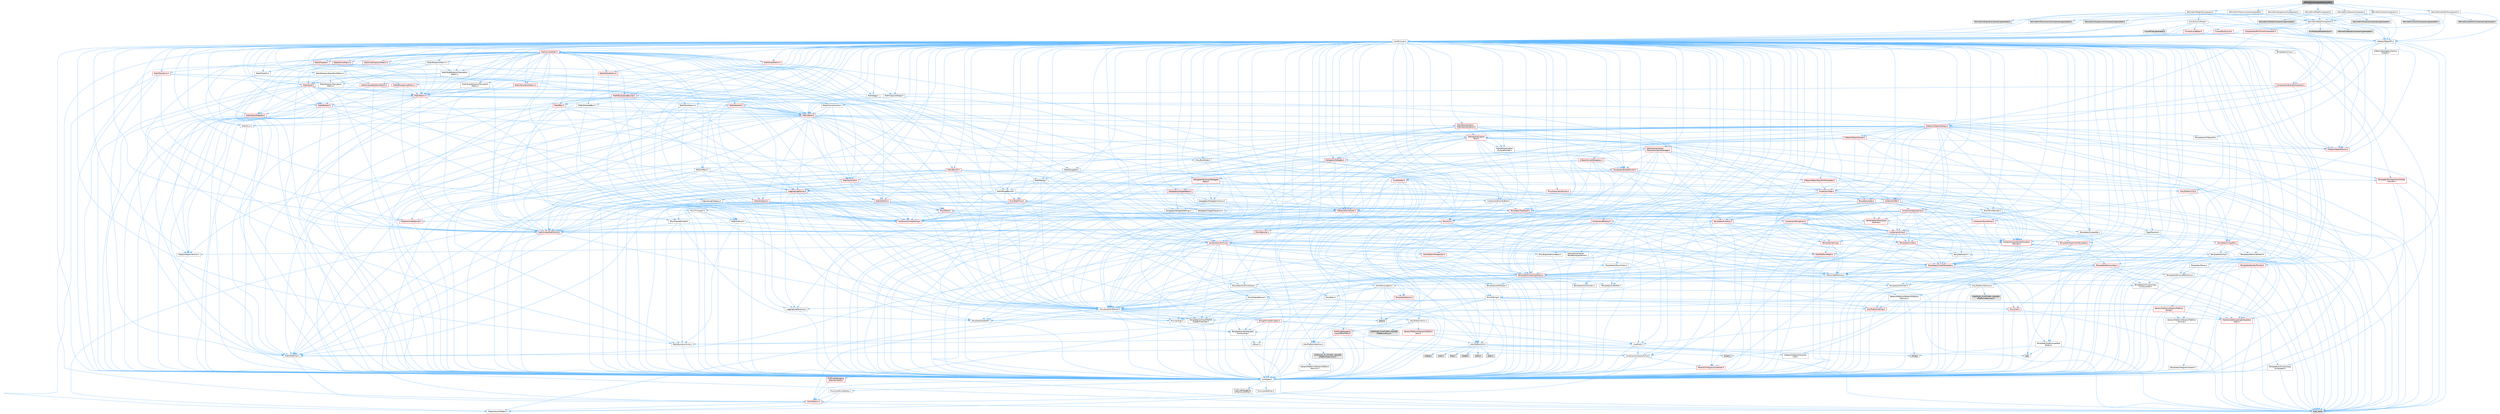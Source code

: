 digraph "VehicleSimComponentsInclude.h"
{
 // INTERACTIVE_SVG=YES
 // LATEX_PDF_SIZE
  bgcolor="transparent";
  edge [fontname=Helvetica,fontsize=10,labelfontname=Helvetica,labelfontsize=10];
  node [fontname=Helvetica,fontsize=10,shape=box,height=0.2,width=0.4];
  Node1 [id="Node000001",label="VehicleSimComponentsInclude.h",height=0.2,width=0.4,color="gray40", fillcolor="grey60", style="filled", fontcolor="black",tooltip=" "];
  Node1 -> Node2 [id="edge1_Node000001_Node000002",color="steelblue1",style="solid",tooltip=" "];
  Node2 [id="Node000002",label="VehicleSimEngineComponent.h",height=0.2,width=0.4,color="grey40", fillcolor="white", style="filled",URL="$de/d60/VehicleSimEngineComponent_8h.html",tooltip=" "];
  Node2 -> Node3 [id="edge2_Node000002_Node000003",color="steelblue1",style="solid",tooltip=" "];
  Node3 [id="Node000003",label="CoreMinimal.h",height=0.2,width=0.4,color="grey40", fillcolor="white", style="filled",URL="$d7/d67/CoreMinimal_8h.html",tooltip=" "];
  Node3 -> Node4 [id="edge3_Node000003_Node000004",color="steelblue1",style="solid",tooltip=" "];
  Node4 [id="Node000004",label="CoreTypes.h",height=0.2,width=0.4,color="grey40", fillcolor="white", style="filled",URL="$dc/dec/CoreTypes_8h.html",tooltip=" "];
  Node4 -> Node5 [id="edge4_Node000004_Node000005",color="steelblue1",style="solid",tooltip=" "];
  Node5 [id="Node000005",label="HAL/Platform.h",height=0.2,width=0.4,color="red", fillcolor="#FFF0F0", style="filled",URL="$d9/dd0/Platform_8h.html",tooltip=" "];
  Node5 -> Node8 [id="edge5_Node000005_Node000008",color="steelblue1",style="solid",tooltip=" "];
  Node8 [id="Node000008",label="type_traits",height=0.2,width=0.4,color="grey60", fillcolor="#E0E0E0", style="filled",tooltip=" "];
  Node5 -> Node9 [id="edge6_Node000005_Node000009",color="steelblue1",style="solid",tooltip=" "];
  Node9 [id="Node000009",label="PreprocessorHelpers.h",height=0.2,width=0.4,color="grey40", fillcolor="white", style="filled",URL="$db/ddb/PreprocessorHelpers_8h.html",tooltip=" "];
  Node4 -> Node15 [id="edge7_Node000004_Node000015",color="steelblue1",style="solid",tooltip=" "];
  Node15 [id="Node000015",label="ProfilingDebugging\l/UMemoryDefines.h",height=0.2,width=0.4,color="grey40", fillcolor="white", style="filled",URL="$d2/da2/UMemoryDefines_8h.html",tooltip=" "];
  Node4 -> Node16 [id="edge8_Node000004_Node000016",color="steelblue1",style="solid",tooltip=" "];
  Node16 [id="Node000016",label="Misc/CoreMiscDefines.h",height=0.2,width=0.4,color="grey40", fillcolor="white", style="filled",URL="$da/d38/CoreMiscDefines_8h.html",tooltip=" "];
  Node16 -> Node5 [id="edge9_Node000016_Node000005",color="steelblue1",style="solid",tooltip=" "];
  Node16 -> Node9 [id="edge10_Node000016_Node000009",color="steelblue1",style="solid",tooltip=" "];
  Node4 -> Node17 [id="edge11_Node000004_Node000017",color="steelblue1",style="solid",tooltip=" "];
  Node17 [id="Node000017",label="Misc/CoreDefines.h",height=0.2,width=0.4,color="grey40", fillcolor="white", style="filled",URL="$d3/dd2/CoreDefines_8h.html",tooltip=" "];
  Node3 -> Node18 [id="edge12_Node000003_Node000018",color="steelblue1",style="solid",tooltip=" "];
  Node18 [id="Node000018",label="CoreFwd.h",height=0.2,width=0.4,color="grey40", fillcolor="white", style="filled",URL="$d1/d1e/CoreFwd_8h.html",tooltip=" "];
  Node18 -> Node4 [id="edge13_Node000018_Node000004",color="steelblue1",style="solid",tooltip=" "];
  Node18 -> Node19 [id="edge14_Node000018_Node000019",color="steelblue1",style="solid",tooltip=" "];
  Node19 [id="Node000019",label="Containers/ContainersFwd.h",height=0.2,width=0.4,color="grey40", fillcolor="white", style="filled",URL="$d4/d0a/ContainersFwd_8h.html",tooltip=" "];
  Node19 -> Node5 [id="edge15_Node000019_Node000005",color="steelblue1",style="solid",tooltip=" "];
  Node19 -> Node4 [id="edge16_Node000019_Node000004",color="steelblue1",style="solid",tooltip=" "];
  Node19 -> Node20 [id="edge17_Node000019_Node000020",color="steelblue1",style="solid",tooltip=" "];
  Node20 [id="Node000020",label="Traits/IsContiguousContainer.h",height=0.2,width=0.4,color="red", fillcolor="#FFF0F0", style="filled",URL="$d5/d3c/IsContiguousContainer_8h.html",tooltip=" "];
  Node20 -> Node4 [id="edge18_Node000020_Node000004",color="steelblue1",style="solid",tooltip=" "];
  Node18 -> Node23 [id="edge19_Node000018_Node000023",color="steelblue1",style="solid",tooltip=" "];
  Node23 [id="Node000023",label="Math/MathFwd.h",height=0.2,width=0.4,color="grey40", fillcolor="white", style="filled",URL="$d2/d10/MathFwd_8h.html",tooltip=" "];
  Node23 -> Node5 [id="edge20_Node000023_Node000005",color="steelblue1",style="solid",tooltip=" "];
  Node18 -> Node24 [id="edge21_Node000018_Node000024",color="steelblue1",style="solid",tooltip=" "];
  Node24 [id="Node000024",label="UObject/UObjectHierarchy\lFwd.h",height=0.2,width=0.4,color="grey40", fillcolor="white", style="filled",URL="$d3/d13/UObjectHierarchyFwd_8h.html",tooltip=" "];
  Node3 -> Node24 [id="edge22_Node000003_Node000024",color="steelblue1",style="solid",tooltip=" "];
  Node3 -> Node19 [id="edge23_Node000003_Node000019",color="steelblue1",style="solid",tooltip=" "];
  Node3 -> Node25 [id="edge24_Node000003_Node000025",color="steelblue1",style="solid",tooltip=" "];
  Node25 [id="Node000025",label="Misc/VarArgs.h",height=0.2,width=0.4,color="grey40", fillcolor="white", style="filled",URL="$d5/d6f/VarArgs_8h.html",tooltip=" "];
  Node25 -> Node4 [id="edge25_Node000025_Node000004",color="steelblue1",style="solid",tooltip=" "];
  Node3 -> Node26 [id="edge26_Node000003_Node000026",color="steelblue1",style="solid",tooltip=" "];
  Node26 [id="Node000026",label="Logging/LogVerbosity.h",height=0.2,width=0.4,color="grey40", fillcolor="white", style="filled",URL="$d2/d8f/LogVerbosity_8h.html",tooltip=" "];
  Node26 -> Node4 [id="edge27_Node000026_Node000004",color="steelblue1",style="solid",tooltip=" "];
  Node3 -> Node27 [id="edge28_Node000003_Node000027",color="steelblue1",style="solid",tooltip=" "];
  Node27 [id="Node000027",label="Misc/OutputDevice.h",height=0.2,width=0.4,color="grey40", fillcolor="white", style="filled",URL="$d7/d32/OutputDevice_8h.html",tooltip=" "];
  Node27 -> Node18 [id="edge29_Node000027_Node000018",color="steelblue1",style="solid",tooltip=" "];
  Node27 -> Node4 [id="edge30_Node000027_Node000004",color="steelblue1",style="solid",tooltip=" "];
  Node27 -> Node26 [id="edge31_Node000027_Node000026",color="steelblue1",style="solid",tooltip=" "];
  Node27 -> Node25 [id="edge32_Node000027_Node000025",color="steelblue1",style="solid",tooltip=" "];
  Node27 -> Node28 [id="edge33_Node000027_Node000028",color="steelblue1",style="solid",tooltip=" "];
  Node28 [id="Node000028",label="Templates/IsArrayOrRefOf\lTypeByPredicate.h",height=0.2,width=0.4,color="grey40", fillcolor="white", style="filled",URL="$d6/da1/IsArrayOrRefOfTypeByPredicate_8h.html",tooltip=" "];
  Node28 -> Node4 [id="edge34_Node000028_Node000004",color="steelblue1",style="solid",tooltip=" "];
  Node27 -> Node29 [id="edge35_Node000027_Node000029",color="steelblue1",style="solid",tooltip=" "];
  Node29 [id="Node000029",label="Templates/IsValidVariadic\lFunctionArg.h",height=0.2,width=0.4,color="grey40", fillcolor="white", style="filled",URL="$d0/dc8/IsValidVariadicFunctionArg_8h.html",tooltip=" "];
  Node29 -> Node4 [id="edge36_Node000029_Node000004",color="steelblue1",style="solid",tooltip=" "];
  Node29 -> Node30 [id="edge37_Node000029_Node000030",color="steelblue1",style="solid",tooltip=" "];
  Node30 [id="Node000030",label="IsEnum.h",height=0.2,width=0.4,color="grey40", fillcolor="white", style="filled",URL="$d4/de5/IsEnum_8h.html",tooltip=" "];
  Node29 -> Node8 [id="edge38_Node000029_Node000008",color="steelblue1",style="solid",tooltip=" "];
  Node27 -> Node31 [id="edge39_Node000027_Node000031",color="steelblue1",style="solid",tooltip=" "];
  Node31 [id="Node000031",label="Traits/IsCharEncodingCompatible\lWith.h",height=0.2,width=0.4,color="red", fillcolor="#FFF0F0", style="filled",URL="$df/dd1/IsCharEncodingCompatibleWith_8h.html",tooltip=" "];
  Node31 -> Node8 [id="edge40_Node000031_Node000008",color="steelblue1",style="solid",tooltip=" "];
  Node3 -> Node33 [id="edge41_Node000003_Node000033",color="steelblue1",style="solid",tooltip=" "];
  Node33 [id="Node000033",label="HAL/PlatformCrt.h",height=0.2,width=0.4,color="grey40", fillcolor="white", style="filled",URL="$d8/d75/PlatformCrt_8h.html",tooltip=" "];
  Node33 -> Node34 [id="edge42_Node000033_Node000034",color="steelblue1",style="solid",tooltip=" "];
  Node34 [id="Node000034",label="new",height=0.2,width=0.4,color="grey60", fillcolor="#E0E0E0", style="filled",tooltip=" "];
  Node33 -> Node35 [id="edge43_Node000033_Node000035",color="steelblue1",style="solid",tooltip=" "];
  Node35 [id="Node000035",label="wchar.h",height=0.2,width=0.4,color="grey60", fillcolor="#E0E0E0", style="filled",tooltip=" "];
  Node33 -> Node36 [id="edge44_Node000033_Node000036",color="steelblue1",style="solid",tooltip=" "];
  Node36 [id="Node000036",label="stddef.h",height=0.2,width=0.4,color="grey60", fillcolor="#E0E0E0", style="filled",tooltip=" "];
  Node33 -> Node37 [id="edge45_Node000033_Node000037",color="steelblue1",style="solid",tooltip=" "];
  Node37 [id="Node000037",label="stdlib.h",height=0.2,width=0.4,color="grey60", fillcolor="#E0E0E0", style="filled",tooltip=" "];
  Node33 -> Node38 [id="edge46_Node000033_Node000038",color="steelblue1",style="solid",tooltip=" "];
  Node38 [id="Node000038",label="stdio.h",height=0.2,width=0.4,color="grey60", fillcolor="#E0E0E0", style="filled",tooltip=" "];
  Node33 -> Node39 [id="edge47_Node000033_Node000039",color="steelblue1",style="solid",tooltip=" "];
  Node39 [id="Node000039",label="stdarg.h",height=0.2,width=0.4,color="grey60", fillcolor="#E0E0E0", style="filled",tooltip=" "];
  Node33 -> Node40 [id="edge48_Node000033_Node000040",color="steelblue1",style="solid",tooltip=" "];
  Node40 [id="Node000040",label="math.h",height=0.2,width=0.4,color="grey60", fillcolor="#E0E0E0", style="filled",tooltip=" "];
  Node33 -> Node41 [id="edge49_Node000033_Node000041",color="steelblue1",style="solid",tooltip=" "];
  Node41 [id="Node000041",label="float.h",height=0.2,width=0.4,color="grey60", fillcolor="#E0E0E0", style="filled",tooltip=" "];
  Node33 -> Node42 [id="edge50_Node000033_Node000042",color="steelblue1",style="solid",tooltip=" "];
  Node42 [id="Node000042",label="string.h",height=0.2,width=0.4,color="grey60", fillcolor="#E0E0E0", style="filled",tooltip=" "];
  Node3 -> Node43 [id="edge51_Node000003_Node000043",color="steelblue1",style="solid",tooltip=" "];
  Node43 [id="Node000043",label="HAL/PlatformMisc.h",height=0.2,width=0.4,color="grey40", fillcolor="white", style="filled",URL="$d0/df5/PlatformMisc_8h.html",tooltip=" "];
  Node43 -> Node4 [id="edge52_Node000043_Node000004",color="steelblue1",style="solid",tooltip=" "];
  Node43 -> Node44 [id="edge53_Node000043_Node000044",color="steelblue1",style="solid",tooltip=" "];
  Node44 [id="Node000044",label="GenericPlatform/GenericPlatform\lMisc.h",height=0.2,width=0.4,color="red", fillcolor="#FFF0F0", style="filled",URL="$db/d9a/GenericPlatformMisc_8h.html",tooltip=" "];
  Node44 -> Node18 [id="edge54_Node000044_Node000018",color="steelblue1",style="solid",tooltip=" "];
  Node44 -> Node4 [id="edge55_Node000044_Node000004",color="steelblue1",style="solid",tooltip=" "];
  Node44 -> Node33 [id="edge56_Node000044_Node000033",color="steelblue1",style="solid",tooltip=" "];
  Node44 -> Node48 [id="edge57_Node000044_Node000048",color="steelblue1",style="solid",tooltip=" "];
  Node48 [id="Node000048",label="Math/NumericLimits.h",height=0.2,width=0.4,color="grey40", fillcolor="white", style="filled",URL="$df/d1b/NumericLimits_8h.html",tooltip=" "];
  Node48 -> Node4 [id="edge58_Node000048_Node000004",color="steelblue1",style="solid",tooltip=" "];
  Node43 -> Node53 [id="edge59_Node000043_Node000053",color="steelblue1",style="solid",tooltip=" "];
  Node53 [id="Node000053",label="COMPILED_PLATFORM_HEADER\l(PlatformMisc.h)",height=0.2,width=0.4,color="grey60", fillcolor="#E0E0E0", style="filled",tooltip=" "];
  Node43 -> Node54 [id="edge60_Node000043_Node000054",color="steelblue1",style="solid",tooltip=" "];
  Node54 [id="Node000054",label="ProfilingDebugging\l/CpuProfilerTrace.h",height=0.2,width=0.4,color="red", fillcolor="#FFF0F0", style="filled",URL="$da/dcb/CpuProfilerTrace_8h.html",tooltip=" "];
  Node54 -> Node4 [id="edge61_Node000054_Node000004",color="steelblue1",style="solid",tooltip=" "];
  Node54 -> Node19 [id="edge62_Node000054_Node000019",color="steelblue1",style="solid",tooltip=" "];
  Node54 -> Node55 [id="edge63_Node000054_Node000055",color="steelblue1",style="solid",tooltip=" "];
  Node55 [id="Node000055",label="HAL/PlatformAtomics.h",height=0.2,width=0.4,color="grey40", fillcolor="white", style="filled",URL="$d3/d36/PlatformAtomics_8h.html",tooltip=" "];
  Node55 -> Node4 [id="edge64_Node000055_Node000004",color="steelblue1",style="solid",tooltip=" "];
  Node55 -> Node56 [id="edge65_Node000055_Node000056",color="steelblue1",style="solid",tooltip=" "];
  Node56 [id="Node000056",label="GenericPlatform/GenericPlatform\lAtomics.h",height=0.2,width=0.4,color="grey40", fillcolor="white", style="filled",URL="$da/d72/GenericPlatformAtomics_8h.html",tooltip=" "];
  Node56 -> Node4 [id="edge66_Node000056_Node000004",color="steelblue1",style="solid",tooltip=" "];
  Node55 -> Node57 [id="edge67_Node000055_Node000057",color="steelblue1",style="solid",tooltip=" "];
  Node57 [id="Node000057",label="COMPILED_PLATFORM_HEADER\l(PlatformAtomics.h)",height=0.2,width=0.4,color="grey60", fillcolor="#E0E0E0", style="filled",tooltip=" "];
  Node54 -> Node9 [id="edge68_Node000054_Node000009",color="steelblue1",style="solid",tooltip=" "];
  Node3 -> Node62 [id="edge69_Node000003_Node000062",color="steelblue1",style="solid",tooltip=" "];
  Node62 [id="Node000062",label="Misc/AssertionMacros.h",height=0.2,width=0.4,color="grey40", fillcolor="white", style="filled",URL="$d0/dfa/AssertionMacros_8h.html",tooltip=" "];
  Node62 -> Node4 [id="edge70_Node000062_Node000004",color="steelblue1",style="solid",tooltip=" "];
  Node62 -> Node5 [id="edge71_Node000062_Node000005",color="steelblue1",style="solid",tooltip=" "];
  Node62 -> Node43 [id="edge72_Node000062_Node000043",color="steelblue1",style="solid",tooltip=" "];
  Node62 -> Node9 [id="edge73_Node000062_Node000009",color="steelblue1",style="solid",tooltip=" "];
  Node62 -> Node63 [id="edge74_Node000062_Node000063",color="steelblue1",style="solid",tooltip=" "];
  Node63 [id="Node000063",label="Templates/EnableIf.h",height=0.2,width=0.4,color="grey40", fillcolor="white", style="filled",URL="$d7/d60/EnableIf_8h.html",tooltip=" "];
  Node63 -> Node4 [id="edge75_Node000063_Node000004",color="steelblue1",style="solid",tooltip=" "];
  Node62 -> Node28 [id="edge76_Node000062_Node000028",color="steelblue1",style="solid",tooltip=" "];
  Node62 -> Node29 [id="edge77_Node000062_Node000029",color="steelblue1",style="solid",tooltip=" "];
  Node62 -> Node31 [id="edge78_Node000062_Node000031",color="steelblue1",style="solid",tooltip=" "];
  Node62 -> Node25 [id="edge79_Node000062_Node000025",color="steelblue1",style="solid",tooltip=" "];
  Node62 -> Node64 [id="edge80_Node000062_Node000064",color="steelblue1",style="solid",tooltip=" "];
  Node64 [id="Node000064",label="String/FormatStringSan.h",height=0.2,width=0.4,color="red", fillcolor="#FFF0F0", style="filled",URL="$d3/d8b/FormatStringSan_8h.html",tooltip=" "];
  Node64 -> Node8 [id="edge81_Node000064_Node000008",color="steelblue1",style="solid",tooltip=" "];
  Node64 -> Node4 [id="edge82_Node000064_Node000004",color="steelblue1",style="solid",tooltip=" "];
  Node64 -> Node29 [id="edge83_Node000064_Node000029",color="steelblue1",style="solid",tooltip=" "];
  Node64 -> Node19 [id="edge84_Node000064_Node000019",color="steelblue1",style="solid",tooltip=" "];
  Node62 -> Node70 [id="edge85_Node000062_Node000070",color="steelblue1",style="solid",tooltip=" "];
  Node70 [id="Node000070",label="atomic",height=0.2,width=0.4,color="grey60", fillcolor="#E0E0E0", style="filled",tooltip=" "];
  Node3 -> Node71 [id="edge86_Node000003_Node000071",color="steelblue1",style="solid",tooltip=" "];
  Node71 [id="Node000071",label="Templates/IsPointer.h",height=0.2,width=0.4,color="grey40", fillcolor="white", style="filled",URL="$d7/d05/IsPointer_8h.html",tooltip=" "];
  Node71 -> Node4 [id="edge87_Node000071_Node000004",color="steelblue1",style="solid",tooltip=" "];
  Node3 -> Node72 [id="edge88_Node000003_Node000072",color="steelblue1",style="solid",tooltip=" "];
  Node72 [id="Node000072",label="HAL/PlatformMemory.h",height=0.2,width=0.4,color="grey40", fillcolor="white", style="filled",URL="$de/d68/PlatformMemory_8h.html",tooltip=" "];
  Node72 -> Node4 [id="edge89_Node000072_Node000004",color="steelblue1",style="solid",tooltip=" "];
  Node72 -> Node73 [id="edge90_Node000072_Node000073",color="steelblue1",style="solid",tooltip=" "];
  Node73 [id="Node000073",label="GenericPlatform/GenericPlatform\lMemory.h",height=0.2,width=0.4,color="grey40", fillcolor="white", style="filled",URL="$dd/d22/GenericPlatformMemory_8h.html",tooltip=" "];
  Node73 -> Node18 [id="edge91_Node000073_Node000018",color="steelblue1",style="solid",tooltip=" "];
  Node73 -> Node4 [id="edge92_Node000073_Node000004",color="steelblue1",style="solid",tooltip=" "];
  Node73 -> Node74 [id="edge93_Node000073_Node000074",color="steelblue1",style="solid",tooltip=" "];
  Node74 [id="Node000074",label="HAL/PlatformString.h",height=0.2,width=0.4,color="red", fillcolor="#FFF0F0", style="filled",URL="$db/db5/PlatformString_8h.html",tooltip=" "];
  Node74 -> Node4 [id="edge94_Node000074_Node000004",color="steelblue1",style="solid",tooltip=" "];
  Node73 -> Node42 [id="edge95_Node000073_Node000042",color="steelblue1",style="solid",tooltip=" "];
  Node73 -> Node35 [id="edge96_Node000073_Node000035",color="steelblue1",style="solid",tooltip=" "];
  Node72 -> Node76 [id="edge97_Node000072_Node000076",color="steelblue1",style="solid",tooltip=" "];
  Node76 [id="Node000076",label="COMPILED_PLATFORM_HEADER\l(PlatformMemory.h)",height=0.2,width=0.4,color="grey60", fillcolor="#E0E0E0", style="filled",tooltip=" "];
  Node3 -> Node55 [id="edge98_Node000003_Node000055",color="steelblue1",style="solid",tooltip=" "];
  Node3 -> Node77 [id="edge99_Node000003_Node000077",color="steelblue1",style="solid",tooltip=" "];
  Node77 [id="Node000077",label="Misc/Exec.h",height=0.2,width=0.4,color="grey40", fillcolor="white", style="filled",URL="$de/ddb/Exec_8h.html",tooltip=" "];
  Node77 -> Node4 [id="edge100_Node000077_Node000004",color="steelblue1",style="solid",tooltip=" "];
  Node77 -> Node62 [id="edge101_Node000077_Node000062",color="steelblue1",style="solid",tooltip=" "];
  Node3 -> Node78 [id="edge102_Node000003_Node000078",color="steelblue1",style="solid",tooltip=" "];
  Node78 [id="Node000078",label="HAL/MemoryBase.h",height=0.2,width=0.4,color="grey40", fillcolor="white", style="filled",URL="$d6/d9f/MemoryBase_8h.html",tooltip=" "];
  Node78 -> Node4 [id="edge103_Node000078_Node000004",color="steelblue1",style="solid",tooltip=" "];
  Node78 -> Node55 [id="edge104_Node000078_Node000055",color="steelblue1",style="solid",tooltip=" "];
  Node78 -> Node33 [id="edge105_Node000078_Node000033",color="steelblue1",style="solid",tooltip=" "];
  Node78 -> Node77 [id="edge106_Node000078_Node000077",color="steelblue1",style="solid",tooltip=" "];
  Node78 -> Node27 [id="edge107_Node000078_Node000027",color="steelblue1",style="solid",tooltip=" "];
  Node78 -> Node79 [id="edge108_Node000078_Node000079",color="steelblue1",style="solid",tooltip=" "];
  Node79 [id="Node000079",label="Templates/Atomic.h",height=0.2,width=0.4,color="red", fillcolor="#FFF0F0", style="filled",URL="$d3/d91/Atomic_8h.html",tooltip=" "];
  Node79 -> Node70 [id="edge109_Node000079_Node000070",color="steelblue1",style="solid",tooltip=" "];
  Node3 -> Node88 [id="edge110_Node000003_Node000088",color="steelblue1",style="solid",tooltip=" "];
  Node88 [id="Node000088",label="HAL/UnrealMemory.h",height=0.2,width=0.4,color="grey40", fillcolor="white", style="filled",URL="$d9/d96/UnrealMemory_8h.html",tooltip=" "];
  Node88 -> Node4 [id="edge111_Node000088_Node000004",color="steelblue1",style="solid",tooltip=" "];
  Node88 -> Node73 [id="edge112_Node000088_Node000073",color="steelblue1",style="solid",tooltip=" "];
  Node88 -> Node78 [id="edge113_Node000088_Node000078",color="steelblue1",style="solid",tooltip=" "];
  Node88 -> Node72 [id="edge114_Node000088_Node000072",color="steelblue1",style="solid",tooltip=" "];
  Node88 -> Node89 [id="edge115_Node000088_Node000089",color="steelblue1",style="solid",tooltip=" "];
  Node89 [id="Node000089",label="ProfilingDebugging\l/MemoryTrace.h",height=0.2,width=0.4,color="red", fillcolor="#FFF0F0", style="filled",URL="$da/dd7/MemoryTrace_8h.html",tooltip=" "];
  Node89 -> Node5 [id="edge116_Node000089_Node000005",color="steelblue1",style="solid",tooltip=" "];
  Node88 -> Node71 [id="edge117_Node000088_Node000071",color="steelblue1",style="solid",tooltip=" "];
  Node3 -> Node90 [id="edge118_Node000003_Node000090",color="steelblue1",style="solid",tooltip=" "];
  Node90 [id="Node000090",label="Templates/IsArithmetic.h",height=0.2,width=0.4,color="grey40", fillcolor="white", style="filled",URL="$d2/d5d/IsArithmetic_8h.html",tooltip=" "];
  Node90 -> Node4 [id="edge119_Node000090_Node000004",color="steelblue1",style="solid",tooltip=" "];
  Node3 -> Node84 [id="edge120_Node000003_Node000084",color="steelblue1",style="solid",tooltip=" "];
  Node84 [id="Node000084",label="Templates/AndOrNot.h",height=0.2,width=0.4,color="grey40", fillcolor="white", style="filled",URL="$db/d0a/AndOrNot_8h.html",tooltip=" "];
  Node84 -> Node4 [id="edge121_Node000084_Node000004",color="steelblue1",style="solid",tooltip=" "];
  Node3 -> Node91 [id="edge122_Node000003_Node000091",color="steelblue1",style="solid",tooltip=" "];
  Node91 [id="Node000091",label="Templates/IsPODType.h",height=0.2,width=0.4,color="grey40", fillcolor="white", style="filled",URL="$d7/db1/IsPODType_8h.html",tooltip=" "];
  Node91 -> Node4 [id="edge123_Node000091_Node000004",color="steelblue1",style="solid",tooltip=" "];
  Node3 -> Node92 [id="edge124_Node000003_Node000092",color="steelblue1",style="solid",tooltip=" "];
  Node92 [id="Node000092",label="Templates/IsUECoreType.h",height=0.2,width=0.4,color="grey40", fillcolor="white", style="filled",URL="$d1/db8/IsUECoreType_8h.html",tooltip=" "];
  Node92 -> Node4 [id="edge125_Node000092_Node000004",color="steelblue1",style="solid",tooltip=" "];
  Node92 -> Node8 [id="edge126_Node000092_Node000008",color="steelblue1",style="solid",tooltip=" "];
  Node3 -> Node85 [id="edge127_Node000003_Node000085",color="steelblue1",style="solid",tooltip=" "];
  Node85 [id="Node000085",label="Templates/IsTriviallyCopy\lConstructible.h",height=0.2,width=0.4,color="grey40", fillcolor="white", style="filled",URL="$d3/d78/IsTriviallyCopyConstructible_8h.html",tooltip=" "];
  Node85 -> Node4 [id="edge128_Node000085_Node000004",color="steelblue1",style="solid",tooltip=" "];
  Node85 -> Node8 [id="edge129_Node000085_Node000008",color="steelblue1",style="solid",tooltip=" "];
  Node3 -> Node93 [id="edge130_Node000003_Node000093",color="steelblue1",style="solid",tooltip=" "];
  Node93 [id="Node000093",label="Templates/UnrealTypeTraits.h",height=0.2,width=0.4,color="red", fillcolor="#FFF0F0", style="filled",URL="$d2/d2d/UnrealTypeTraits_8h.html",tooltip=" "];
  Node93 -> Node4 [id="edge131_Node000093_Node000004",color="steelblue1",style="solid",tooltip=" "];
  Node93 -> Node71 [id="edge132_Node000093_Node000071",color="steelblue1",style="solid",tooltip=" "];
  Node93 -> Node62 [id="edge133_Node000093_Node000062",color="steelblue1",style="solid",tooltip=" "];
  Node93 -> Node84 [id="edge134_Node000093_Node000084",color="steelblue1",style="solid",tooltip=" "];
  Node93 -> Node63 [id="edge135_Node000093_Node000063",color="steelblue1",style="solid",tooltip=" "];
  Node93 -> Node90 [id="edge136_Node000093_Node000090",color="steelblue1",style="solid",tooltip=" "];
  Node93 -> Node30 [id="edge137_Node000093_Node000030",color="steelblue1",style="solid",tooltip=" "];
  Node93 -> Node91 [id="edge138_Node000093_Node000091",color="steelblue1",style="solid",tooltip=" "];
  Node93 -> Node92 [id="edge139_Node000093_Node000092",color="steelblue1",style="solid",tooltip=" "];
  Node93 -> Node85 [id="edge140_Node000093_Node000085",color="steelblue1",style="solid",tooltip=" "];
  Node3 -> Node63 [id="edge141_Node000003_Node000063",color="steelblue1",style="solid",tooltip=" "];
  Node3 -> Node95 [id="edge142_Node000003_Node000095",color="steelblue1",style="solid",tooltip=" "];
  Node95 [id="Node000095",label="Templates/RemoveReference.h",height=0.2,width=0.4,color="grey40", fillcolor="white", style="filled",URL="$da/dbe/RemoveReference_8h.html",tooltip=" "];
  Node95 -> Node4 [id="edge143_Node000095_Node000004",color="steelblue1",style="solid",tooltip=" "];
  Node3 -> Node96 [id="edge144_Node000003_Node000096",color="steelblue1",style="solid",tooltip=" "];
  Node96 [id="Node000096",label="Templates/IntegralConstant.h",height=0.2,width=0.4,color="grey40", fillcolor="white", style="filled",URL="$db/d1b/IntegralConstant_8h.html",tooltip=" "];
  Node96 -> Node4 [id="edge145_Node000096_Node000004",color="steelblue1",style="solid",tooltip=" "];
  Node3 -> Node97 [id="edge146_Node000003_Node000097",color="steelblue1",style="solid",tooltip=" "];
  Node97 [id="Node000097",label="Templates/IsClass.h",height=0.2,width=0.4,color="grey40", fillcolor="white", style="filled",URL="$db/dcb/IsClass_8h.html",tooltip=" "];
  Node97 -> Node4 [id="edge147_Node000097_Node000004",color="steelblue1",style="solid",tooltip=" "];
  Node3 -> Node98 [id="edge148_Node000003_Node000098",color="steelblue1",style="solid",tooltip=" "];
  Node98 [id="Node000098",label="Templates/TypeCompatible\lBytes.h",height=0.2,width=0.4,color="grey40", fillcolor="white", style="filled",URL="$df/d0a/TypeCompatibleBytes_8h.html",tooltip=" "];
  Node98 -> Node4 [id="edge149_Node000098_Node000004",color="steelblue1",style="solid",tooltip=" "];
  Node98 -> Node42 [id="edge150_Node000098_Node000042",color="steelblue1",style="solid",tooltip=" "];
  Node98 -> Node34 [id="edge151_Node000098_Node000034",color="steelblue1",style="solid",tooltip=" "];
  Node98 -> Node8 [id="edge152_Node000098_Node000008",color="steelblue1",style="solid",tooltip=" "];
  Node3 -> Node20 [id="edge153_Node000003_Node000020",color="steelblue1",style="solid",tooltip=" "];
  Node3 -> Node99 [id="edge154_Node000003_Node000099",color="steelblue1",style="solid",tooltip=" "];
  Node99 [id="Node000099",label="Templates/UnrealTemplate.h",height=0.2,width=0.4,color="red", fillcolor="#FFF0F0", style="filled",URL="$d4/d24/UnrealTemplate_8h.html",tooltip=" "];
  Node99 -> Node4 [id="edge155_Node000099_Node000004",color="steelblue1",style="solid",tooltip=" "];
  Node99 -> Node71 [id="edge156_Node000099_Node000071",color="steelblue1",style="solid",tooltip=" "];
  Node99 -> Node88 [id="edge157_Node000099_Node000088",color="steelblue1",style="solid",tooltip=" "];
  Node99 -> Node93 [id="edge158_Node000099_Node000093",color="steelblue1",style="solid",tooltip=" "];
  Node99 -> Node95 [id="edge159_Node000099_Node000095",color="steelblue1",style="solid",tooltip=" "];
  Node99 -> Node98 [id="edge160_Node000099_Node000098",color="steelblue1",style="solid",tooltip=" "];
  Node99 -> Node20 [id="edge161_Node000099_Node000020",color="steelblue1",style="solid",tooltip=" "];
  Node99 -> Node8 [id="edge162_Node000099_Node000008",color="steelblue1",style="solid",tooltip=" "];
  Node3 -> Node48 [id="edge163_Node000003_Node000048",color="steelblue1",style="solid",tooltip=" "];
  Node3 -> Node103 [id="edge164_Node000003_Node000103",color="steelblue1",style="solid",tooltip=" "];
  Node103 [id="Node000103",label="HAL/PlatformMath.h",height=0.2,width=0.4,color="red", fillcolor="#FFF0F0", style="filled",URL="$dc/d53/PlatformMath_8h.html",tooltip=" "];
  Node103 -> Node4 [id="edge165_Node000103_Node000004",color="steelblue1",style="solid",tooltip=" "];
  Node3 -> Node86 [id="edge166_Node000003_Node000086",color="steelblue1",style="solid",tooltip=" "];
  Node86 [id="Node000086",label="Templates/IsTriviallyCopy\lAssignable.h",height=0.2,width=0.4,color="grey40", fillcolor="white", style="filled",URL="$d2/df2/IsTriviallyCopyAssignable_8h.html",tooltip=" "];
  Node86 -> Node4 [id="edge167_Node000086_Node000004",color="steelblue1",style="solid",tooltip=" "];
  Node86 -> Node8 [id="edge168_Node000086_Node000008",color="steelblue1",style="solid",tooltip=" "];
  Node3 -> Node111 [id="edge169_Node000003_Node000111",color="steelblue1",style="solid",tooltip=" "];
  Node111 [id="Node000111",label="Templates/MemoryOps.h",height=0.2,width=0.4,color="red", fillcolor="#FFF0F0", style="filled",URL="$db/dea/MemoryOps_8h.html",tooltip=" "];
  Node111 -> Node4 [id="edge170_Node000111_Node000004",color="steelblue1",style="solid",tooltip=" "];
  Node111 -> Node88 [id="edge171_Node000111_Node000088",color="steelblue1",style="solid",tooltip=" "];
  Node111 -> Node86 [id="edge172_Node000111_Node000086",color="steelblue1",style="solid",tooltip=" "];
  Node111 -> Node85 [id="edge173_Node000111_Node000085",color="steelblue1",style="solid",tooltip=" "];
  Node111 -> Node93 [id="edge174_Node000111_Node000093",color="steelblue1",style="solid",tooltip=" "];
  Node111 -> Node34 [id="edge175_Node000111_Node000034",color="steelblue1",style="solid",tooltip=" "];
  Node111 -> Node8 [id="edge176_Node000111_Node000008",color="steelblue1",style="solid",tooltip=" "];
  Node3 -> Node112 [id="edge177_Node000003_Node000112",color="steelblue1",style="solid",tooltip=" "];
  Node112 [id="Node000112",label="Containers/ContainerAllocation\lPolicies.h",height=0.2,width=0.4,color="red", fillcolor="#FFF0F0", style="filled",URL="$d7/dff/ContainerAllocationPolicies_8h.html",tooltip=" "];
  Node112 -> Node4 [id="edge178_Node000112_Node000004",color="steelblue1",style="solid",tooltip=" "];
  Node112 -> Node112 [id="edge179_Node000112_Node000112",color="steelblue1",style="solid",tooltip=" "];
  Node112 -> Node103 [id="edge180_Node000112_Node000103",color="steelblue1",style="solid",tooltip=" "];
  Node112 -> Node88 [id="edge181_Node000112_Node000088",color="steelblue1",style="solid",tooltip=" "];
  Node112 -> Node48 [id="edge182_Node000112_Node000048",color="steelblue1",style="solid",tooltip=" "];
  Node112 -> Node62 [id="edge183_Node000112_Node000062",color="steelblue1",style="solid",tooltip=" "];
  Node112 -> Node111 [id="edge184_Node000112_Node000111",color="steelblue1",style="solid",tooltip=" "];
  Node112 -> Node98 [id="edge185_Node000112_Node000098",color="steelblue1",style="solid",tooltip=" "];
  Node112 -> Node8 [id="edge186_Node000112_Node000008",color="steelblue1",style="solid",tooltip=" "];
  Node3 -> Node115 [id="edge187_Node000003_Node000115",color="steelblue1",style="solid",tooltip=" "];
  Node115 [id="Node000115",label="Templates/IsEnumClass.h",height=0.2,width=0.4,color="grey40", fillcolor="white", style="filled",URL="$d7/d15/IsEnumClass_8h.html",tooltip=" "];
  Node115 -> Node4 [id="edge188_Node000115_Node000004",color="steelblue1",style="solid",tooltip=" "];
  Node115 -> Node84 [id="edge189_Node000115_Node000084",color="steelblue1",style="solid",tooltip=" "];
  Node3 -> Node116 [id="edge190_Node000003_Node000116",color="steelblue1",style="solid",tooltip=" "];
  Node116 [id="Node000116",label="HAL/PlatformProperties.h",height=0.2,width=0.4,color="red", fillcolor="#FFF0F0", style="filled",URL="$d9/db0/PlatformProperties_8h.html",tooltip=" "];
  Node116 -> Node4 [id="edge191_Node000116_Node000004",color="steelblue1",style="solid",tooltip=" "];
  Node3 -> Node119 [id="edge192_Node000003_Node000119",color="steelblue1",style="solid",tooltip=" "];
  Node119 [id="Node000119",label="Misc/EngineVersionBase.h",height=0.2,width=0.4,color="grey40", fillcolor="white", style="filled",URL="$d5/d2b/EngineVersionBase_8h.html",tooltip=" "];
  Node119 -> Node4 [id="edge193_Node000119_Node000004",color="steelblue1",style="solid",tooltip=" "];
  Node3 -> Node120 [id="edge194_Node000003_Node000120",color="steelblue1",style="solid",tooltip=" "];
  Node120 [id="Node000120",label="Internationalization\l/TextNamespaceFwd.h",height=0.2,width=0.4,color="grey40", fillcolor="white", style="filled",URL="$d8/d97/TextNamespaceFwd_8h.html",tooltip=" "];
  Node120 -> Node4 [id="edge195_Node000120_Node000004",color="steelblue1",style="solid",tooltip=" "];
  Node3 -> Node121 [id="edge196_Node000003_Node000121",color="steelblue1",style="solid",tooltip=" "];
  Node121 [id="Node000121",label="Serialization/Archive.h",height=0.2,width=0.4,color="red", fillcolor="#FFF0F0", style="filled",URL="$d7/d3b/Archive_8h.html",tooltip=" "];
  Node121 -> Node18 [id="edge197_Node000121_Node000018",color="steelblue1",style="solid",tooltip=" "];
  Node121 -> Node4 [id="edge198_Node000121_Node000004",color="steelblue1",style="solid",tooltip=" "];
  Node121 -> Node116 [id="edge199_Node000121_Node000116",color="steelblue1",style="solid",tooltip=" "];
  Node121 -> Node120 [id="edge200_Node000121_Node000120",color="steelblue1",style="solid",tooltip=" "];
  Node121 -> Node23 [id="edge201_Node000121_Node000023",color="steelblue1",style="solid",tooltip=" "];
  Node121 -> Node62 [id="edge202_Node000121_Node000062",color="steelblue1",style="solid",tooltip=" "];
  Node121 -> Node119 [id="edge203_Node000121_Node000119",color="steelblue1",style="solid",tooltip=" "];
  Node121 -> Node25 [id="edge204_Node000121_Node000025",color="steelblue1",style="solid",tooltip=" "];
  Node121 -> Node63 [id="edge205_Node000121_Node000063",color="steelblue1",style="solid",tooltip=" "];
  Node121 -> Node28 [id="edge206_Node000121_Node000028",color="steelblue1",style="solid",tooltip=" "];
  Node121 -> Node115 [id="edge207_Node000121_Node000115",color="steelblue1",style="solid",tooltip=" "];
  Node121 -> Node29 [id="edge208_Node000121_Node000029",color="steelblue1",style="solid",tooltip=" "];
  Node121 -> Node99 [id="edge209_Node000121_Node000099",color="steelblue1",style="solid",tooltip=" "];
  Node121 -> Node31 [id="edge210_Node000121_Node000031",color="steelblue1",style="solid",tooltip=" "];
  Node121 -> Node124 [id="edge211_Node000121_Node000124",color="steelblue1",style="solid",tooltip=" "];
  Node124 [id="Node000124",label="UObject/ObjectVersion.h",height=0.2,width=0.4,color="grey40", fillcolor="white", style="filled",URL="$da/d63/ObjectVersion_8h.html",tooltip=" "];
  Node124 -> Node4 [id="edge212_Node000124_Node000004",color="steelblue1",style="solid",tooltip=" "];
  Node3 -> Node125 [id="edge213_Node000003_Node000125",color="steelblue1",style="solid",tooltip=" "];
  Node125 [id="Node000125",label="Templates/Less.h",height=0.2,width=0.4,color="grey40", fillcolor="white", style="filled",URL="$de/dc8/Less_8h.html",tooltip=" "];
  Node125 -> Node4 [id="edge214_Node000125_Node000004",color="steelblue1",style="solid",tooltip=" "];
  Node125 -> Node99 [id="edge215_Node000125_Node000099",color="steelblue1",style="solid",tooltip=" "];
  Node3 -> Node126 [id="edge216_Node000003_Node000126",color="steelblue1",style="solid",tooltip=" "];
  Node126 [id="Node000126",label="Templates/Sorting.h",height=0.2,width=0.4,color="red", fillcolor="#FFF0F0", style="filled",URL="$d3/d9e/Sorting_8h.html",tooltip=" "];
  Node126 -> Node4 [id="edge217_Node000126_Node000004",color="steelblue1",style="solid",tooltip=" "];
  Node126 -> Node103 [id="edge218_Node000126_Node000103",color="steelblue1",style="solid",tooltip=" "];
  Node126 -> Node125 [id="edge219_Node000126_Node000125",color="steelblue1",style="solid",tooltip=" "];
  Node3 -> Node137 [id="edge220_Node000003_Node000137",color="steelblue1",style="solid",tooltip=" "];
  Node137 [id="Node000137",label="Misc/Char.h",height=0.2,width=0.4,color="red", fillcolor="#FFF0F0", style="filled",URL="$d0/d58/Char_8h.html",tooltip=" "];
  Node137 -> Node4 [id="edge221_Node000137_Node000004",color="steelblue1",style="solid",tooltip=" "];
  Node137 -> Node8 [id="edge222_Node000137_Node000008",color="steelblue1",style="solid",tooltip=" "];
  Node3 -> Node140 [id="edge223_Node000003_Node000140",color="steelblue1",style="solid",tooltip=" "];
  Node140 [id="Node000140",label="GenericPlatform/GenericPlatform\lStricmp.h",height=0.2,width=0.4,color="grey40", fillcolor="white", style="filled",URL="$d2/d86/GenericPlatformStricmp_8h.html",tooltip=" "];
  Node140 -> Node4 [id="edge224_Node000140_Node000004",color="steelblue1",style="solid",tooltip=" "];
  Node3 -> Node141 [id="edge225_Node000003_Node000141",color="steelblue1",style="solid",tooltip=" "];
  Node141 [id="Node000141",label="GenericPlatform/GenericPlatform\lString.h",height=0.2,width=0.4,color="red", fillcolor="#FFF0F0", style="filled",URL="$dd/d20/GenericPlatformString_8h.html",tooltip=" "];
  Node141 -> Node4 [id="edge226_Node000141_Node000004",color="steelblue1",style="solid",tooltip=" "];
  Node141 -> Node140 [id="edge227_Node000141_Node000140",color="steelblue1",style="solid",tooltip=" "];
  Node141 -> Node63 [id="edge228_Node000141_Node000063",color="steelblue1",style="solid",tooltip=" "];
  Node141 -> Node31 [id="edge229_Node000141_Node000031",color="steelblue1",style="solid",tooltip=" "];
  Node141 -> Node8 [id="edge230_Node000141_Node000008",color="steelblue1",style="solid",tooltip=" "];
  Node3 -> Node74 [id="edge231_Node000003_Node000074",color="steelblue1",style="solid",tooltip=" "];
  Node3 -> Node144 [id="edge232_Node000003_Node000144",color="steelblue1",style="solid",tooltip=" "];
  Node144 [id="Node000144",label="Misc/CString.h",height=0.2,width=0.4,color="grey40", fillcolor="white", style="filled",URL="$d2/d49/CString_8h.html",tooltip=" "];
  Node144 -> Node4 [id="edge233_Node000144_Node000004",color="steelblue1",style="solid",tooltip=" "];
  Node144 -> Node33 [id="edge234_Node000144_Node000033",color="steelblue1",style="solid",tooltip=" "];
  Node144 -> Node74 [id="edge235_Node000144_Node000074",color="steelblue1",style="solid",tooltip=" "];
  Node144 -> Node62 [id="edge236_Node000144_Node000062",color="steelblue1",style="solid",tooltip=" "];
  Node144 -> Node137 [id="edge237_Node000144_Node000137",color="steelblue1",style="solid",tooltip=" "];
  Node144 -> Node25 [id="edge238_Node000144_Node000025",color="steelblue1",style="solid",tooltip=" "];
  Node144 -> Node28 [id="edge239_Node000144_Node000028",color="steelblue1",style="solid",tooltip=" "];
  Node144 -> Node29 [id="edge240_Node000144_Node000029",color="steelblue1",style="solid",tooltip=" "];
  Node144 -> Node31 [id="edge241_Node000144_Node000031",color="steelblue1",style="solid",tooltip=" "];
  Node3 -> Node145 [id="edge242_Node000003_Node000145",color="steelblue1",style="solid",tooltip=" "];
  Node145 [id="Node000145",label="Misc/Crc.h",height=0.2,width=0.4,color="red", fillcolor="#FFF0F0", style="filled",URL="$d4/dd2/Crc_8h.html",tooltip=" "];
  Node145 -> Node4 [id="edge243_Node000145_Node000004",color="steelblue1",style="solid",tooltip=" "];
  Node145 -> Node74 [id="edge244_Node000145_Node000074",color="steelblue1",style="solid",tooltip=" "];
  Node145 -> Node62 [id="edge245_Node000145_Node000062",color="steelblue1",style="solid",tooltip=" "];
  Node145 -> Node144 [id="edge246_Node000145_Node000144",color="steelblue1",style="solid",tooltip=" "];
  Node145 -> Node137 [id="edge247_Node000145_Node000137",color="steelblue1",style="solid",tooltip=" "];
  Node145 -> Node93 [id="edge248_Node000145_Node000093",color="steelblue1",style="solid",tooltip=" "];
  Node3 -> Node136 [id="edge249_Node000003_Node000136",color="steelblue1",style="solid",tooltip=" "];
  Node136 [id="Node000136",label="Math/UnrealMathUtility.h",height=0.2,width=0.4,color="red", fillcolor="#FFF0F0", style="filled",URL="$db/db8/UnrealMathUtility_8h.html",tooltip=" "];
  Node136 -> Node4 [id="edge250_Node000136_Node000004",color="steelblue1",style="solid",tooltip=" "];
  Node136 -> Node62 [id="edge251_Node000136_Node000062",color="steelblue1",style="solid",tooltip=" "];
  Node136 -> Node103 [id="edge252_Node000136_Node000103",color="steelblue1",style="solid",tooltip=" "];
  Node136 -> Node23 [id="edge253_Node000136_Node000023",color="steelblue1",style="solid",tooltip=" "];
  Node3 -> Node146 [id="edge254_Node000003_Node000146",color="steelblue1",style="solid",tooltip=" "];
  Node146 [id="Node000146",label="Containers/UnrealString.h",height=0.2,width=0.4,color="red", fillcolor="#FFF0F0", style="filled",URL="$d5/dba/UnrealString_8h.html",tooltip=" "];
  Node3 -> Node150 [id="edge255_Node000003_Node000150",color="steelblue1",style="solid",tooltip=" "];
  Node150 [id="Node000150",label="Containers/Array.h",height=0.2,width=0.4,color="red", fillcolor="#FFF0F0", style="filled",URL="$df/dd0/Array_8h.html",tooltip=" "];
  Node150 -> Node4 [id="edge256_Node000150_Node000004",color="steelblue1",style="solid",tooltip=" "];
  Node150 -> Node62 [id="edge257_Node000150_Node000062",color="steelblue1",style="solid",tooltip=" "];
  Node150 -> Node88 [id="edge258_Node000150_Node000088",color="steelblue1",style="solid",tooltip=" "];
  Node150 -> Node93 [id="edge259_Node000150_Node000093",color="steelblue1",style="solid",tooltip=" "];
  Node150 -> Node99 [id="edge260_Node000150_Node000099",color="steelblue1",style="solid",tooltip=" "];
  Node150 -> Node112 [id="edge261_Node000150_Node000112",color="steelblue1",style="solid",tooltip=" "];
  Node150 -> Node121 [id="edge262_Node000150_Node000121",color="steelblue1",style="solid",tooltip=" "];
  Node150 -> Node129 [id="edge263_Node000150_Node000129",color="steelblue1",style="solid",tooltip=" "];
  Node129 [id="Node000129",label="Templates/Invoke.h",height=0.2,width=0.4,color="red", fillcolor="#FFF0F0", style="filled",URL="$d7/deb/Invoke_8h.html",tooltip=" "];
  Node129 -> Node4 [id="edge264_Node000129_Node000004",color="steelblue1",style="solid",tooltip=" "];
  Node129 -> Node99 [id="edge265_Node000129_Node000099",color="steelblue1",style="solid",tooltip=" "];
  Node129 -> Node8 [id="edge266_Node000129_Node000008",color="steelblue1",style="solid",tooltip=" "];
  Node150 -> Node125 [id="edge267_Node000150_Node000125",color="steelblue1",style="solid",tooltip=" "];
  Node150 -> Node126 [id="edge268_Node000150_Node000126",color="steelblue1",style="solid",tooltip=" "];
  Node150 -> Node173 [id="edge269_Node000150_Node000173",color="steelblue1",style="solid",tooltip=" "];
  Node173 [id="Node000173",label="Templates/AlignmentTemplates.h",height=0.2,width=0.4,color="red", fillcolor="#FFF0F0", style="filled",URL="$dd/d32/AlignmentTemplates_8h.html",tooltip=" "];
  Node173 -> Node4 [id="edge270_Node000173_Node000004",color="steelblue1",style="solid",tooltip=" "];
  Node173 -> Node71 [id="edge271_Node000173_Node000071",color="steelblue1",style="solid",tooltip=" "];
  Node150 -> Node8 [id="edge272_Node000150_Node000008",color="steelblue1",style="solid",tooltip=" "];
  Node3 -> Node174 [id="edge273_Node000003_Node000174",color="steelblue1",style="solid",tooltip=" "];
  Node174 [id="Node000174",label="Misc/FrameNumber.h",height=0.2,width=0.4,color="grey40", fillcolor="white", style="filled",URL="$dd/dbd/FrameNumber_8h.html",tooltip=" "];
  Node174 -> Node4 [id="edge274_Node000174_Node000004",color="steelblue1",style="solid",tooltip=" "];
  Node174 -> Node48 [id="edge275_Node000174_Node000048",color="steelblue1",style="solid",tooltip=" "];
  Node174 -> Node136 [id="edge276_Node000174_Node000136",color="steelblue1",style="solid",tooltip=" "];
  Node174 -> Node63 [id="edge277_Node000174_Node000063",color="steelblue1",style="solid",tooltip=" "];
  Node174 -> Node93 [id="edge278_Node000174_Node000093",color="steelblue1",style="solid",tooltip=" "];
  Node3 -> Node175 [id="edge279_Node000003_Node000175",color="steelblue1",style="solid",tooltip=" "];
  Node175 [id="Node000175",label="Misc/Timespan.h",height=0.2,width=0.4,color="grey40", fillcolor="white", style="filled",URL="$da/dd9/Timespan_8h.html",tooltip=" "];
  Node175 -> Node4 [id="edge280_Node000175_Node000004",color="steelblue1",style="solid",tooltip=" "];
  Node175 -> Node176 [id="edge281_Node000175_Node000176",color="steelblue1",style="solid",tooltip=" "];
  Node176 [id="Node000176",label="Math/Interval.h",height=0.2,width=0.4,color="grey40", fillcolor="white", style="filled",URL="$d1/d55/Interval_8h.html",tooltip=" "];
  Node176 -> Node4 [id="edge282_Node000176_Node000004",color="steelblue1",style="solid",tooltip=" "];
  Node176 -> Node90 [id="edge283_Node000176_Node000090",color="steelblue1",style="solid",tooltip=" "];
  Node176 -> Node93 [id="edge284_Node000176_Node000093",color="steelblue1",style="solid",tooltip=" "];
  Node176 -> Node48 [id="edge285_Node000176_Node000048",color="steelblue1",style="solid",tooltip=" "];
  Node176 -> Node136 [id="edge286_Node000176_Node000136",color="steelblue1",style="solid",tooltip=" "];
  Node175 -> Node136 [id="edge287_Node000175_Node000136",color="steelblue1",style="solid",tooltip=" "];
  Node175 -> Node62 [id="edge288_Node000175_Node000062",color="steelblue1",style="solid",tooltip=" "];
  Node3 -> Node177 [id="edge289_Node000003_Node000177",color="steelblue1",style="solid",tooltip=" "];
  Node177 [id="Node000177",label="Containers/StringConv.h",height=0.2,width=0.4,color="red", fillcolor="#FFF0F0", style="filled",URL="$d3/ddf/StringConv_8h.html",tooltip=" "];
  Node177 -> Node4 [id="edge290_Node000177_Node000004",color="steelblue1",style="solid",tooltip=" "];
  Node177 -> Node62 [id="edge291_Node000177_Node000062",color="steelblue1",style="solid",tooltip=" "];
  Node177 -> Node112 [id="edge292_Node000177_Node000112",color="steelblue1",style="solid",tooltip=" "];
  Node177 -> Node150 [id="edge293_Node000177_Node000150",color="steelblue1",style="solid",tooltip=" "];
  Node177 -> Node144 [id="edge294_Node000177_Node000144",color="steelblue1",style="solid",tooltip=" "];
  Node177 -> Node178 [id="edge295_Node000177_Node000178",color="steelblue1",style="solid",tooltip=" "];
  Node178 [id="Node000178",label="Templates/IsArray.h",height=0.2,width=0.4,color="grey40", fillcolor="white", style="filled",URL="$d8/d8d/IsArray_8h.html",tooltip=" "];
  Node178 -> Node4 [id="edge296_Node000178_Node000004",color="steelblue1",style="solid",tooltip=" "];
  Node177 -> Node99 [id="edge297_Node000177_Node000099",color="steelblue1",style="solid",tooltip=" "];
  Node177 -> Node93 [id="edge298_Node000177_Node000093",color="steelblue1",style="solid",tooltip=" "];
  Node177 -> Node31 [id="edge299_Node000177_Node000031",color="steelblue1",style="solid",tooltip=" "];
  Node177 -> Node20 [id="edge300_Node000177_Node000020",color="steelblue1",style="solid",tooltip=" "];
  Node177 -> Node8 [id="edge301_Node000177_Node000008",color="steelblue1",style="solid",tooltip=" "];
  Node3 -> Node179 [id="edge302_Node000003_Node000179",color="steelblue1",style="solid",tooltip=" "];
  Node179 [id="Node000179",label="UObject/UnrealNames.h",height=0.2,width=0.4,color="red", fillcolor="#FFF0F0", style="filled",URL="$d8/db1/UnrealNames_8h.html",tooltip=" "];
  Node179 -> Node4 [id="edge303_Node000179_Node000004",color="steelblue1",style="solid",tooltip=" "];
  Node3 -> Node181 [id="edge304_Node000003_Node000181",color="steelblue1",style="solid",tooltip=" "];
  Node181 [id="Node000181",label="UObject/NameTypes.h",height=0.2,width=0.4,color="red", fillcolor="#FFF0F0", style="filled",URL="$d6/d35/NameTypes_8h.html",tooltip=" "];
  Node181 -> Node4 [id="edge305_Node000181_Node000004",color="steelblue1",style="solid",tooltip=" "];
  Node181 -> Node62 [id="edge306_Node000181_Node000062",color="steelblue1",style="solid",tooltip=" "];
  Node181 -> Node88 [id="edge307_Node000181_Node000088",color="steelblue1",style="solid",tooltip=" "];
  Node181 -> Node93 [id="edge308_Node000181_Node000093",color="steelblue1",style="solid",tooltip=" "];
  Node181 -> Node99 [id="edge309_Node000181_Node000099",color="steelblue1",style="solid",tooltip=" "];
  Node181 -> Node146 [id="edge310_Node000181_Node000146",color="steelblue1",style="solid",tooltip=" "];
  Node181 -> Node177 [id="edge311_Node000181_Node000177",color="steelblue1",style="solid",tooltip=" "];
  Node181 -> Node179 [id="edge312_Node000181_Node000179",color="steelblue1",style="solid",tooltip=" "];
  Node181 -> Node79 [id="edge313_Node000181_Node000079",color="steelblue1",style="solid",tooltip=" "];
  Node3 -> Node189 [id="edge314_Node000003_Node000189",color="steelblue1",style="solid",tooltip=" "];
  Node189 [id="Node000189",label="Misc/Parse.h",height=0.2,width=0.4,color="red", fillcolor="#FFF0F0", style="filled",URL="$dc/d71/Parse_8h.html",tooltip=" "];
  Node189 -> Node146 [id="edge315_Node000189_Node000146",color="steelblue1",style="solid",tooltip=" "];
  Node189 -> Node4 [id="edge316_Node000189_Node000004",color="steelblue1",style="solid",tooltip=" "];
  Node189 -> Node33 [id="edge317_Node000189_Node000033",color="steelblue1",style="solid",tooltip=" "];
  Node189 -> Node190 [id="edge318_Node000189_Node000190",color="steelblue1",style="solid",tooltip=" "];
  Node190 [id="Node000190",label="Templates/Function.h",height=0.2,width=0.4,color="red", fillcolor="#FFF0F0", style="filled",URL="$df/df5/Function_8h.html",tooltip=" "];
  Node190 -> Node4 [id="edge319_Node000190_Node000004",color="steelblue1",style="solid",tooltip=" "];
  Node190 -> Node62 [id="edge320_Node000190_Node000062",color="steelblue1",style="solid",tooltip=" "];
  Node190 -> Node88 [id="edge321_Node000190_Node000088",color="steelblue1",style="solid",tooltip=" "];
  Node190 -> Node93 [id="edge322_Node000190_Node000093",color="steelblue1",style="solid",tooltip=" "];
  Node190 -> Node129 [id="edge323_Node000190_Node000129",color="steelblue1",style="solid",tooltip=" "];
  Node190 -> Node99 [id="edge324_Node000190_Node000099",color="steelblue1",style="solid",tooltip=" "];
  Node190 -> Node136 [id="edge325_Node000190_Node000136",color="steelblue1",style="solid",tooltip=" "];
  Node190 -> Node34 [id="edge326_Node000190_Node000034",color="steelblue1",style="solid",tooltip=" "];
  Node190 -> Node8 [id="edge327_Node000190_Node000008",color="steelblue1",style="solid",tooltip=" "];
  Node3 -> Node173 [id="edge328_Node000003_Node000173",color="steelblue1",style="solid",tooltip=" "];
  Node3 -> Node192 [id="edge329_Node000003_Node000192",color="steelblue1",style="solid",tooltip=" "];
  Node192 [id="Node000192",label="Misc/StructBuilder.h",height=0.2,width=0.4,color="grey40", fillcolor="white", style="filled",URL="$d9/db3/StructBuilder_8h.html",tooltip=" "];
  Node192 -> Node4 [id="edge330_Node000192_Node000004",color="steelblue1",style="solid",tooltip=" "];
  Node192 -> Node136 [id="edge331_Node000192_Node000136",color="steelblue1",style="solid",tooltip=" "];
  Node192 -> Node173 [id="edge332_Node000192_Node000173",color="steelblue1",style="solid",tooltip=" "];
  Node3 -> Node105 [id="edge333_Node000003_Node000105",color="steelblue1",style="solid",tooltip=" "];
  Node105 [id="Node000105",label="Templates/Decay.h",height=0.2,width=0.4,color="grey40", fillcolor="white", style="filled",URL="$dd/d0f/Decay_8h.html",tooltip=" "];
  Node105 -> Node4 [id="edge334_Node000105_Node000004",color="steelblue1",style="solid",tooltip=" "];
  Node105 -> Node95 [id="edge335_Node000105_Node000095",color="steelblue1",style="solid",tooltip=" "];
  Node105 -> Node8 [id="edge336_Node000105_Node000008",color="steelblue1",style="solid",tooltip=" "];
  Node3 -> Node193 [id="edge337_Node000003_Node000193",color="steelblue1",style="solid",tooltip=" "];
  Node193 [id="Node000193",label="Templates/PointerIsConvertible\lFromTo.h",height=0.2,width=0.4,color="red", fillcolor="#FFF0F0", style="filled",URL="$d6/d65/PointerIsConvertibleFromTo_8h.html",tooltip=" "];
  Node193 -> Node4 [id="edge338_Node000193_Node000004",color="steelblue1",style="solid",tooltip=" "];
  Node193 -> Node8 [id="edge339_Node000193_Node000008",color="steelblue1",style="solid",tooltip=" "];
  Node3 -> Node129 [id="edge340_Node000003_Node000129",color="steelblue1",style="solid",tooltip=" "];
  Node3 -> Node190 [id="edge341_Node000003_Node000190",color="steelblue1",style="solid",tooltip=" "];
  Node3 -> Node162 [id="edge342_Node000003_Node000162",color="steelblue1",style="solid",tooltip=" "];
  Node162 [id="Node000162",label="Templates/TypeHash.h",height=0.2,width=0.4,color="red", fillcolor="#FFF0F0", style="filled",URL="$d1/d62/TypeHash_8h.html",tooltip=" "];
  Node162 -> Node4 [id="edge343_Node000162_Node000004",color="steelblue1",style="solid",tooltip=" "];
  Node162 -> Node145 [id="edge344_Node000162_Node000145",color="steelblue1",style="solid",tooltip=" "];
  Node162 -> Node8 [id="edge345_Node000162_Node000008",color="steelblue1",style="solid",tooltip=" "];
  Node3 -> Node194 [id="edge346_Node000003_Node000194",color="steelblue1",style="solid",tooltip=" "];
  Node194 [id="Node000194",label="Containers/ScriptArray.h",height=0.2,width=0.4,color="red", fillcolor="#FFF0F0", style="filled",URL="$dc/daf/ScriptArray_8h.html",tooltip=" "];
  Node194 -> Node4 [id="edge347_Node000194_Node000004",color="steelblue1",style="solid",tooltip=" "];
  Node194 -> Node62 [id="edge348_Node000194_Node000062",color="steelblue1",style="solid",tooltip=" "];
  Node194 -> Node88 [id="edge349_Node000194_Node000088",color="steelblue1",style="solid",tooltip=" "];
  Node194 -> Node112 [id="edge350_Node000194_Node000112",color="steelblue1",style="solid",tooltip=" "];
  Node194 -> Node150 [id="edge351_Node000194_Node000150",color="steelblue1",style="solid",tooltip=" "];
  Node3 -> Node195 [id="edge352_Node000003_Node000195",color="steelblue1",style="solid",tooltip=" "];
  Node195 [id="Node000195",label="Containers/BitArray.h",height=0.2,width=0.4,color="red", fillcolor="#FFF0F0", style="filled",URL="$d1/de4/BitArray_8h.html",tooltip=" "];
  Node195 -> Node112 [id="edge353_Node000195_Node000112",color="steelblue1",style="solid",tooltip=" "];
  Node195 -> Node4 [id="edge354_Node000195_Node000004",color="steelblue1",style="solid",tooltip=" "];
  Node195 -> Node55 [id="edge355_Node000195_Node000055",color="steelblue1",style="solid",tooltip=" "];
  Node195 -> Node88 [id="edge356_Node000195_Node000088",color="steelblue1",style="solid",tooltip=" "];
  Node195 -> Node136 [id="edge357_Node000195_Node000136",color="steelblue1",style="solid",tooltip=" "];
  Node195 -> Node62 [id="edge358_Node000195_Node000062",color="steelblue1",style="solid",tooltip=" "];
  Node195 -> Node121 [id="edge359_Node000195_Node000121",color="steelblue1",style="solid",tooltip=" "];
  Node195 -> Node63 [id="edge360_Node000195_Node000063",color="steelblue1",style="solid",tooltip=" "];
  Node195 -> Node129 [id="edge361_Node000195_Node000129",color="steelblue1",style="solid",tooltip=" "];
  Node195 -> Node99 [id="edge362_Node000195_Node000099",color="steelblue1",style="solid",tooltip=" "];
  Node195 -> Node93 [id="edge363_Node000195_Node000093",color="steelblue1",style="solid",tooltip=" "];
  Node3 -> Node196 [id="edge364_Node000003_Node000196",color="steelblue1",style="solid",tooltip=" "];
  Node196 [id="Node000196",label="Containers/SparseArray.h",height=0.2,width=0.4,color="red", fillcolor="#FFF0F0", style="filled",URL="$d5/dbf/SparseArray_8h.html",tooltip=" "];
  Node196 -> Node4 [id="edge365_Node000196_Node000004",color="steelblue1",style="solid",tooltip=" "];
  Node196 -> Node62 [id="edge366_Node000196_Node000062",color="steelblue1",style="solid",tooltip=" "];
  Node196 -> Node88 [id="edge367_Node000196_Node000088",color="steelblue1",style="solid",tooltip=" "];
  Node196 -> Node93 [id="edge368_Node000196_Node000093",color="steelblue1",style="solid",tooltip=" "];
  Node196 -> Node99 [id="edge369_Node000196_Node000099",color="steelblue1",style="solid",tooltip=" "];
  Node196 -> Node112 [id="edge370_Node000196_Node000112",color="steelblue1",style="solid",tooltip=" "];
  Node196 -> Node125 [id="edge371_Node000196_Node000125",color="steelblue1",style="solid",tooltip=" "];
  Node196 -> Node150 [id="edge372_Node000196_Node000150",color="steelblue1",style="solid",tooltip=" "];
  Node196 -> Node136 [id="edge373_Node000196_Node000136",color="steelblue1",style="solid",tooltip=" "];
  Node196 -> Node194 [id="edge374_Node000196_Node000194",color="steelblue1",style="solid",tooltip=" "];
  Node196 -> Node195 [id="edge375_Node000196_Node000195",color="steelblue1",style="solid",tooltip=" "];
  Node196 -> Node197 [id="edge376_Node000196_Node000197",color="steelblue1",style="solid",tooltip=" "];
  Node197 [id="Node000197",label="Serialization/Structured\lArchive.h",height=0.2,width=0.4,color="red", fillcolor="#FFF0F0", style="filled",URL="$d9/d1e/StructuredArchive_8h.html",tooltip=" "];
  Node197 -> Node150 [id="edge377_Node000197_Node000150",color="steelblue1",style="solid",tooltip=" "];
  Node197 -> Node112 [id="edge378_Node000197_Node000112",color="steelblue1",style="solid",tooltip=" "];
  Node197 -> Node4 [id="edge379_Node000197_Node000004",color="steelblue1",style="solid",tooltip=" "];
  Node197 -> Node121 [id="edge380_Node000197_Node000121",color="steelblue1",style="solid",tooltip=" "];
  Node197 -> Node208 [id="edge381_Node000197_Node000208",color="steelblue1",style="solid",tooltip=" "];
  Node208 [id="Node000208",label="Templates/UniqueObj.h",height=0.2,width=0.4,color="grey40", fillcolor="white", style="filled",URL="$da/d95/UniqueObj_8h.html",tooltip=" "];
  Node208 -> Node4 [id="edge382_Node000208_Node000004",color="steelblue1",style="solid",tooltip=" "];
  Node208 -> Node209 [id="edge383_Node000208_Node000209",color="steelblue1",style="solid",tooltip=" "];
  Node209 [id="Node000209",label="Templates/UniquePtr.h",height=0.2,width=0.4,color="red", fillcolor="#FFF0F0", style="filled",URL="$de/d1a/UniquePtr_8h.html",tooltip=" "];
  Node209 -> Node4 [id="edge384_Node000209_Node000004",color="steelblue1",style="solid",tooltip=" "];
  Node209 -> Node99 [id="edge385_Node000209_Node000099",color="steelblue1",style="solid",tooltip=" "];
  Node209 -> Node178 [id="edge386_Node000209_Node000178",color="steelblue1",style="solid",tooltip=" "];
  Node209 -> Node210 [id="edge387_Node000209_Node000210",color="steelblue1",style="solid",tooltip=" "];
  Node210 [id="Node000210",label="Templates/RemoveExtent.h",height=0.2,width=0.4,color="grey40", fillcolor="white", style="filled",URL="$dc/de9/RemoveExtent_8h.html",tooltip=" "];
  Node210 -> Node4 [id="edge388_Node000210_Node000004",color="steelblue1",style="solid",tooltip=" "];
  Node209 -> Node8 [id="edge389_Node000209_Node000008",color="steelblue1",style="solid",tooltip=" "];
  Node196 -> Node146 [id="edge390_Node000196_Node000146",color="steelblue1",style="solid",tooltip=" "];
  Node3 -> Node212 [id="edge391_Node000003_Node000212",color="steelblue1",style="solid",tooltip=" "];
  Node212 [id="Node000212",label="Containers/Set.h",height=0.2,width=0.4,color="red", fillcolor="#FFF0F0", style="filled",URL="$d4/d45/Set_8h.html",tooltip=" "];
  Node212 -> Node112 [id="edge392_Node000212_Node000112",color="steelblue1",style="solid",tooltip=" "];
  Node212 -> Node196 [id="edge393_Node000212_Node000196",color="steelblue1",style="solid",tooltip=" "];
  Node212 -> Node19 [id="edge394_Node000212_Node000019",color="steelblue1",style="solid",tooltip=" "];
  Node212 -> Node136 [id="edge395_Node000212_Node000136",color="steelblue1",style="solid",tooltip=" "];
  Node212 -> Node62 [id="edge396_Node000212_Node000062",color="steelblue1",style="solid",tooltip=" "];
  Node212 -> Node192 [id="edge397_Node000212_Node000192",color="steelblue1",style="solid",tooltip=" "];
  Node212 -> Node197 [id="edge398_Node000212_Node000197",color="steelblue1",style="solid",tooltip=" "];
  Node212 -> Node190 [id="edge399_Node000212_Node000190",color="steelblue1",style="solid",tooltip=" "];
  Node212 -> Node126 [id="edge400_Node000212_Node000126",color="steelblue1",style="solid",tooltip=" "];
  Node212 -> Node162 [id="edge401_Node000212_Node000162",color="steelblue1",style="solid",tooltip=" "];
  Node212 -> Node99 [id="edge402_Node000212_Node000099",color="steelblue1",style="solid",tooltip=" "];
  Node212 -> Node8 [id="edge403_Node000212_Node000008",color="steelblue1",style="solid",tooltip=" "];
  Node3 -> Node215 [id="edge404_Node000003_Node000215",color="steelblue1",style="solid",tooltip=" "];
  Node215 [id="Node000215",label="Algo/Reverse.h",height=0.2,width=0.4,color="grey40", fillcolor="white", style="filled",URL="$d5/d93/Reverse_8h.html",tooltip=" "];
  Node215 -> Node4 [id="edge405_Node000215_Node000004",color="steelblue1",style="solid",tooltip=" "];
  Node215 -> Node99 [id="edge406_Node000215_Node000099",color="steelblue1",style="solid",tooltip=" "];
  Node3 -> Node216 [id="edge407_Node000003_Node000216",color="steelblue1",style="solid",tooltip=" "];
  Node216 [id="Node000216",label="Containers/Map.h",height=0.2,width=0.4,color="red", fillcolor="#FFF0F0", style="filled",URL="$df/d79/Map_8h.html",tooltip=" "];
  Node216 -> Node4 [id="edge408_Node000216_Node000004",color="steelblue1",style="solid",tooltip=" "];
  Node216 -> Node215 [id="edge409_Node000216_Node000215",color="steelblue1",style="solid",tooltip=" "];
  Node216 -> Node212 [id="edge410_Node000216_Node000212",color="steelblue1",style="solid",tooltip=" "];
  Node216 -> Node146 [id="edge411_Node000216_Node000146",color="steelblue1",style="solid",tooltip=" "];
  Node216 -> Node62 [id="edge412_Node000216_Node000062",color="steelblue1",style="solid",tooltip=" "];
  Node216 -> Node192 [id="edge413_Node000216_Node000192",color="steelblue1",style="solid",tooltip=" "];
  Node216 -> Node190 [id="edge414_Node000216_Node000190",color="steelblue1",style="solid",tooltip=" "];
  Node216 -> Node126 [id="edge415_Node000216_Node000126",color="steelblue1",style="solid",tooltip=" "];
  Node216 -> Node217 [id="edge416_Node000216_Node000217",color="steelblue1",style="solid",tooltip=" "];
  Node217 [id="Node000217",label="Templates/Tuple.h",height=0.2,width=0.4,color="red", fillcolor="#FFF0F0", style="filled",URL="$d2/d4f/Tuple_8h.html",tooltip=" "];
  Node217 -> Node4 [id="edge417_Node000217_Node000004",color="steelblue1",style="solid",tooltip=" "];
  Node217 -> Node99 [id="edge418_Node000217_Node000099",color="steelblue1",style="solid",tooltip=" "];
  Node217 -> Node218 [id="edge419_Node000217_Node000218",color="steelblue1",style="solid",tooltip=" "];
  Node218 [id="Node000218",label="Delegates/IntegerSequence.h",height=0.2,width=0.4,color="grey40", fillcolor="white", style="filled",URL="$d2/dcc/IntegerSequence_8h.html",tooltip=" "];
  Node218 -> Node4 [id="edge420_Node000218_Node000004",color="steelblue1",style="solid",tooltip=" "];
  Node217 -> Node129 [id="edge421_Node000217_Node000129",color="steelblue1",style="solid",tooltip=" "];
  Node217 -> Node197 [id="edge422_Node000217_Node000197",color="steelblue1",style="solid",tooltip=" "];
  Node217 -> Node162 [id="edge423_Node000217_Node000162",color="steelblue1",style="solid",tooltip=" "];
  Node217 -> Node8 [id="edge424_Node000217_Node000008",color="steelblue1",style="solid",tooltip=" "];
  Node216 -> Node99 [id="edge425_Node000216_Node000099",color="steelblue1",style="solid",tooltip=" "];
  Node216 -> Node93 [id="edge426_Node000216_Node000093",color="steelblue1",style="solid",tooltip=" "];
  Node216 -> Node8 [id="edge427_Node000216_Node000008",color="steelblue1",style="solid",tooltip=" "];
  Node3 -> Node220 [id="edge428_Node000003_Node000220",color="steelblue1",style="solid",tooltip=" "];
  Node220 [id="Node000220",label="Math/IntPoint.h",height=0.2,width=0.4,color="red", fillcolor="#FFF0F0", style="filled",URL="$d3/df7/IntPoint_8h.html",tooltip=" "];
  Node220 -> Node4 [id="edge429_Node000220_Node000004",color="steelblue1",style="solid",tooltip=" "];
  Node220 -> Node62 [id="edge430_Node000220_Node000062",color="steelblue1",style="solid",tooltip=" "];
  Node220 -> Node189 [id="edge431_Node000220_Node000189",color="steelblue1",style="solid",tooltip=" "];
  Node220 -> Node23 [id="edge432_Node000220_Node000023",color="steelblue1",style="solid",tooltip=" "];
  Node220 -> Node136 [id="edge433_Node000220_Node000136",color="steelblue1",style="solid",tooltip=" "];
  Node220 -> Node146 [id="edge434_Node000220_Node000146",color="steelblue1",style="solid",tooltip=" "];
  Node220 -> Node197 [id="edge435_Node000220_Node000197",color="steelblue1",style="solid",tooltip=" "];
  Node220 -> Node162 [id="edge436_Node000220_Node000162",color="steelblue1",style="solid",tooltip=" "];
  Node3 -> Node222 [id="edge437_Node000003_Node000222",color="steelblue1",style="solid",tooltip=" "];
  Node222 [id="Node000222",label="Math/IntVector.h",height=0.2,width=0.4,color="red", fillcolor="#FFF0F0", style="filled",URL="$d7/d44/IntVector_8h.html",tooltip=" "];
  Node222 -> Node4 [id="edge438_Node000222_Node000004",color="steelblue1",style="solid",tooltip=" "];
  Node222 -> Node145 [id="edge439_Node000222_Node000145",color="steelblue1",style="solid",tooltip=" "];
  Node222 -> Node189 [id="edge440_Node000222_Node000189",color="steelblue1",style="solid",tooltip=" "];
  Node222 -> Node23 [id="edge441_Node000222_Node000023",color="steelblue1",style="solid",tooltip=" "];
  Node222 -> Node136 [id="edge442_Node000222_Node000136",color="steelblue1",style="solid",tooltip=" "];
  Node222 -> Node146 [id="edge443_Node000222_Node000146",color="steelblue1",style="solid",tooltip=" "];
  Node222 -> Node197 [id="edge444_Node000222_Node000197",color="steelblue1",style="solid",tooltip=" "];
  Node3 -> Node223 [id="edge445_Node000003_Node000223",color="steelblue1",style="solid",tooltip=" "];
  Node223 [id="Node000223",label="Logging/LogCategory.h",height=0.2,width=0.4,color="grey40", fillcolor="white", style="filled",URL="$d9/d36/LogCategory_8h.html",tooltip=" "];
  Node223 -> Node4 [id="edge446_Node000223_Node000004",color="steelblue1",style="solid",tooltip=" "];
  Node223 -> Node26 [id="edge447_Node000223_Node000026",color="steelblue1",style="solid",tooltip=" "];
  Node223 -> Node181 [id="edge448_Node000223_Node000181",color="steelblue1",style="solid",tooltip=" "];
  Node3 -> Node224 [id="edge449_Node000003_Node000224",color="steelblue1",style="solid",tooltip=" "];
  Node224 [id="Node000224",label="Logging/LogMacros.h",height=0.2,width=0.4,color="red", fillcolor="#FFF0F0", style="filled",URL="$d0/d16/LogMacros_8h.html",tooltip=" "];
  Node224 -> Node146 [id="edge450_Node000224_Node000146",color="steelblue1",style="solid",tooltip=" "];
  Node224 -> Node4 [id="edge451_Node000224_Node000004",color="steelblue1",style="solid",tooltip=" "];
  Node224 -> Node9 [id="edge452_Node000224_Node000009",color="steelblue1",style="solid",tooltip=" "];
  Node224 -> Node223 [id="edge453_Node000224_Node000223",color="steelblue1",style="solid",tooltip=" "];
  Node224 -> Node26 [id="edge454_Node000224_Node000026",color="steelblue1",style="solid",tooltip=" "];
  Node224 -> Node62 [id="edge455_Node000224_Node000062",color="steelblue1",style="solid",tooltip=" "];
  Node224 -> Node25 [id="edge456_Node000224_Node000025",color="steelblue1",style="solid",tooltip=" "];
  Node224 -> Node64 [id="edge457_Node000224_Node000064",color="steelblue1",style="solid",tooltip=" "];
  Node224 -> Node63 [id="edge458_Node000224_Node000063",color="steelblue1",style="solid",tooltip=" "];
  Node224 -> Node28 [id="edge459_Node000224_Node000028",color="steelblue1",style="solid",tooltip=" "];
  Node224 -> Node29 [id="edge460_Node000224_Node000029",color="steelblue1",style="solid",tooltip=" "];
  Node224 -> Node31 [id="edge461_Node000224_Node000031",color="steelblue1",style="solid",tooltip=" "];
  Node224 -> Node8 [id="edge462_Node000224_Node000008",color="steelblue1",style="solid",tooltip=" "];
  Node3 -> Node227 [id="edge463_Node000003_Node000227",color="steelblue1",style="solid",tooltip=" "];
  Node227 [id="Node000227",label="Math/Vector2D.h",height=0.2,width=0.4,color="red", fillcolor="#FFF0F0", style="filled",URL="$d3/db0/Vector2D_8h.html",tooltip=" "];
  Node227 -> Node4 [id="edge464_Node000227_Node000004",color="steelblue1",style="solid",tooltip=" "];
  Node227 -> Node23 [id="edge465_Node000227_Node000023",color="steelblue1",style="solid",tooltip=" "];
  Node227 -> Node62 [id="edge466_Node000227_Node000062",color="steelblue1",style="solid",tooltip=" "];
  Node227 -> Node145 [id="edge467_Node000227_Node000145",color="steelblue1",style="solid",tooltip=" "];
  Node227 -> Node136 [id="edge468_Node000227_Node000136",color="steelblue1",style="solid",tooltip=" "];
  Node227 -> Node146 [id="edge469_Node000227_Node000146",color="steelblue1",style="solid",tooltip=" "];
  Node227 -> Node189 [id="edge470_Node000227_Node000189",color="steelblue1",style="solid",tooltip=" "];
  Node227 -> Node220 [id="edge471_Node000227_Node000220",color="steelblue1",style="solid",tooltip=" "];
  Node227 -> Node224 [id="edge472_Node000227_Node000224",color="steelblue1",style="solid",tooltip=" "];
  Node227 -> Node8 [id="edge473_Node000227_Node000008",color="steelblue1",style="solid",tooltip=" "];
  Node3 -> Node231 [id="edge474_Node000003_Node000231",color="steelblue1",style="solid",tooltip=" "];
  Node231 [id="Node000231",label="Math/IntRect.h",height=0.2,width=0.4,color="grey40", fillcolor="white", style="filled",URL="$d7/d53/IntRect_8h.html",tooltip=" "];
  Node231 -> Node4 [id="edge475_Node000231_Node000004",color="steelblue1",style="solid",tooltip=" "];
  Node231 -> Node23 [id="edge476_Node000231_Node000023",color="steelblue1",style="solid",tooltip=" "];
  Node231 -> Node136 [id="edge477_Node000231_Node000136",color="steelblue1",style="solid",tooltip=" "];
  Node231 -> Node146 [id="edge478_Node000231_Node000146",color="steelblue1",style="solid",tooltip=" "];
  Node231 -> Node220 [id="edge479_Node000231_Node000220",color="steelblue1",style="solid",tooltip=" "];
  Node231 -> Node227 [id="edge480_Node000231_Node000227",color="steelblue1",style="solid",tooltip=" "];
  Node3 -> Node232 [id="edge481_Node000003_Node000232",color="steelblue1",style="solid",tooltip=" "];
  Node232 [id="Node000232",label="Misc/ByteSwap.h",height=0.2,width=0.4,color="grey40", fillcolor="white", style="filled",URL="$dc/dd7/ByteSwap_8h.html",tooltip=" "];
  Node232 -> Node4 [id="edge482_Node000232_Node000004",color="steelblue1",style="solid",tooltip=" "];
  Node232 -> Node33 [id="edge483_Node000232_Node000033",color="steelblue1",style="solid",tooltip=" "];
  Node3 -> Node161 [id="edge484_Node000003_Node000161",color="steelblue1",style="solid",tooltip=" "];
  Node161 [id="Node000161",label="Containers/EnumAsByte.h",height=0.2,width=0.4,color="grey40", fillcolor="white", style="filled",URL="$d6/d9a/EnumAsByte_8h.html",tooltip=" "];
  Node161 -> Node4 [id="edge485_Node000161_Node000004",color="steelblue1",style="solid",tooltip=" "];
  Node161 -> Node91 [id="edge486_Node000161_Node000091",color="steelblue1",style="solid",tooltip=" "];
  Node161 -> Node162 [id="edge487_Node000161_Node000162",color="steelblue1",style="solid",tooltip=" "];
  Node3 -> Node233 [id="edge488_Node000003_Node000233",color="steelblue1",style="solid",tooltip=" "];
  Node233 [id="Node000233",label="HAL/PlatformTLS.h",height=0.2,width=0.4,color="red", fillcolor="#FFF0F0", style="filled",URL="$d0/def/PlatformTLS_8h.html",tooltip=" "];
  Node233 -> Node4 [id="edge489_Node000233_Node000004",color="steelblue1",style="solid",tooltip=" "];
  Node3 -> Node236 [id="edge490_Node000003_Node000236",color="steelblue1",style="solid",tooltip=" "];
  Node236 [id="Node000236",label="CoreGlobals.h",height=0.2,width=0.4,color="red", fillcolor="#FFF0F0", style="filled",URL="$d5/d8c/CoreGlobals_8h.html",tooltip=" "];
  Node236 -> Node146 [id="edge491_Node000236_Node000146",color="steelblue1",style="solid",tooltip=" "];
  Node236 -> Node4 [id="edge492_Node000236_Node000004",color="steelblue1",style="solid",tooltip=" "];
  Node236 -> Node233 [id="edge493_Node000236_Node000233",color="steelblue1",style="solid",tooltip=" "];
  Node236 -> Node224 [id="edge494_Node000236_Node000224",color="steelblue1",style="solid",tooltip=" "];
  Node236 -> Node27 [id="edge495_Node000236_Node000027",color="steelblue1",style="solid",tooltip=" "];
  Node236 -> Node54 [id="edge496_Node000236_Node000054",color="steelblue1",style="solid",tooltip=" "];
  Node236 -> Node79 [id="edge497_Node000236_Node000079",color="steelblue1",style="solid",tooltip=" "];
  Node236 -> Node181 [id="edge498_Node000236_Node000181",color="steelblue1",style="solid",tooltip=" "];
  Node236 -> Node70 [id="edge499_Node000236_Node000070",color="steelblue1",style="solid",tooltip=" "];
  Node3 -> Node237 [id="edge500_Node000003_Node000237",color="steelblue1",style="solid",tooltip=" "];
  Node237 [id="Node000237",label="Templates/SharedPointer.h",height=0.2,width=0.4,color="red", fillcolor="#FFF0F0", style="filled",URL="$d2/d17/SharedPointer_8h.html",tooltip=" "];
  Node237 -> Node4 [id="edge501_Node000237_Node000004",color="steelblue1",style="solid",tooltip=" "];
  Node237 -> Node193 [id="edge502_Node000237_Node000193",color="steelblue1",style="solid",tooltip=" "];
  Node237 -> Node62 [id="edge503_Node000237_Node000062",color="steelblue1",style="solid",tooltip=" "];
  Node237 -> Node88 [id="edge504_Node000237_Node000088",color="steelblue1",style="solid",tooltip=" "];
  Node237 -> Node150 [id="edge505_Node000237_Node000150",color="steelblue1",style="solid",tooltip=" "];
  Node237 -> Node216 [id="edge506_Node000237_Node000216",color="steelblue1",style="solid",tooltip=" "];
  Node237 -> Node236 [id="edge507_Node000237_Node000236",color="steelblue1",style="solid",tooltip=" "];
  Node3 -> Node242 [id="edge508_Node000003_Node000242",color="steelblue1",style="solid",tooltip=" "];
  Node242 [id="Node000242",label="Internationalization\l/CulturePointer.h",height=0.2,width=0.4,color="grey40", fillcolor="white", style="filled",URL="$d6/dbe/CulturePointer_8h.html",tooltip=" "];
  Node242 -> Node4 [id="edge509_Node000242_Node000004",color="steelblue1",style="solid",tooltip=" "];
  Node242 -> Node237 [id="edge510_Node000242_Node000237",color="steelblue1",style="solid",tooltip=" "];
  Node3 -> Node243 [id="edge511_Node000003_Node000243",color="steelblue1",style="solid",tooltip=" "];
  Node243 [id="Node000243",label="UObject/WeakObjectPtrTemplates.h",height=0.2,width=0.4,color="red", fillcolor="#FFF0F0", style="filled",URL="$d8/d3b/WeakObjectPtrTemplates_8h.html",tooltip=" "];
  Node243 -> Node4 [id="edge512_Node000243_Node000004",color="steelblue1",style="solid",tooltip=" "];
  Node243 -> Node216 [id="edge513_Node000243_Node000216",color="steelblue1",style="solid",tooltip=" "];
  Node243 -> Node8 [id="edge514_Node000243_Node000008",color="steelblue1",style="solid",tooltip=" "];
  Node3 -> Node246 [id="edge515_Node000003_Node000246",color="steelblue1",style="solid",tooltip=" "];
  Node246 [id="Node000246",label="Delegates/DelegateSettings.h",height=0.2,width=0.4,color="grey40", fillcolor="white", style="filled",URL="$d0/d97/DelegateSettings_8h.html",tooltip=" "];
  Node246 -> Node4 [id="edge516_Node000246_Node000004",color="steelblue1",style="solid",tooltip=" "];
  Node3 -> Node247 [id="edge517_Node000003_Node000247",color="steelblue1",style="solid",tooltip=" "];
  Node247 [id="Node000247",label="Delegates/IDelegateInstance.h",height=0.2,width=0.4,color="grey40", fillcolor="white", style="filled",URL="$d2/d10/IDelegateInstance_8h.html",tooltip=" "];
  Node247 -> Node4 [id="edge518_Node000247_Node000004",color="steelblue1",style="solid",tooltip=" "];
  Node247 -> Node162 [id="edge519_Node000247_Node000162",color="steelblue1",style="solid",tooltip=" "];
  Node247 -> Node181 [id="edge520_Node000247_Node000181",color="steelblue1",style="solid",tooltip=" "];
  Node247 -> Node246 [id="edge521_Node000247_Node000246",color="steelblue1",style="solid",tooltip=" "];
  Node3 -> Node248 [id="edge522_Node000003_Node000248",color="steelblue1",style="solid",tooltip=" "];
  Node248 [id="Node000248",label="Delegates/DelegateBase.h",height=0.2,width=0.4,color="red", fillcolor="#FFF0F0", style="filled",URL="$da/d67/DelegateBase_8h.html",tooltip=" "];
  Node248 -> Node4 [id="edge523_Node000248_Node000004",color="steelblue1",style="solid",tooltip=" "];
  Node248 -> Node112 [id="edge524_Node000248_Node000112",color="steelblue1",style="solid",tooltip=" "];
  Node248 -> Node136 [id="edge525_Node000248_Node000136",color="steelblue1",style="solid",tooltip=" "];
  Node248 -> Node181 [id="edge526_Node000248_Node000181",color="steelblue1",style="solid",tooltip=" "];
  Node248 -> Node246 [id="edge527_Node000248_Node000246",color="steelblue1",style="solid",tooltip=" "];
  Node248 -> Node247 [id="edge528_Node000248_Node000247",color="steelblue1",style="solid",tooltip=" "];
  Node3 -> Node256 [id="edge529_Node000003_Node000256",color="steelblue1",style="solid",tooltip=" "];
  Node256 [id="Node000256",label="Delegates/MulticastDelegate\lBase.h",height=0.2,width=0.4,color="red", fillcolor="#FFF0F0", style="filled",URL="$db/d16/MulticastDelegateBase_8h.html",tooltip=" "];
  Node256 -> Node4 [id="edge530_Node000256_Node000004",color="steelblue1",style="solid",tooltip=" "];
  Node256 -> Node112 [id="edge531_Node000256_Node000112",color="steelblue1",style="solid",tooltip=" "];
  Node256 -> Node150 [id="edge532_Node000256_Node000150",color="steelblue1",style="solid",tooltip=" "];
  Node256 -> Node136 [id="edge533_Node000256_Node000136",color="steelblue1",style="solid",tooltip=" "];
  Node256 -> Node247 [id="edge534_Node000256_Node000247",color="steelblue1",style="solid",tooltip=" "];
  Node256 -> Node248 [id="edge535_Node000256_Node000248",color="steelblue1",style="solid",tooltip=" "];
  Node3 -> Node218 [id="edge536_Node000003_Node000218",color="steelblue1",style="solid",tooltip=" "];
  Node3 -> Node217 [id="edge537_Node000003_Node000217",color="steelblue1",style="solid",tooltip=" "];
  Node3 -> Node257 [id="edge538_Node000003_Node000257",color="steelblue1",style="solid",tooltip=" "];
  Node257 [id="Node000257",label="UObject/ScriptDelegates.h",height=0.2,width=0.4,color="red", fillcolor="#FFF0F0", style="filled",URL="$de/d81/ScriptDelegates_8h.html",tooltip=" "];
  Node257 -> Node150 [id="edge539_Node000257_Node000150",color="steelblue1",style="solid",tooltip=" "];
  Node257 -> Node112 [id="edge540_Node000257_Node000112",color="steelblue1",style="solid",tooltip=" "];
  Node257 -> Node146 [id="edge541_Node000257_Node000146",color="steelblue1",style="solid",tooltip=" "];
  Node257 -> Node62 [id="edge542_Node000257_Node000062",color="steelblue1",style="solid",tooltip=" "];
  Node257 -> Node237 [id="edge543_Node000257_Node000237",color="steelblue1",style="solid",tooltip=" "];
  Node257 -> Node162 [id="edge544_Node000257_Node000162",color="steelblue1",style="solid",tooltip=" "];
  Node257 -> Node93 [id="edge545_Node000257_Node000093",color="steelblue1",style="solid",tooltip=" "];
  Node257 -> Node181 [id="edge546_Node000257_Node000181",color="steelblue1",style="solid",tooltip=" "];
  Node3 -> Node259 [id="edge547_Node000003_Node000259",color="steelblue1",style="solid",tooltip=" "];
  Node259 [id="Node000259",label="Delegates/Delegate.h",height=0.2,width=0.4,color="red", fillcolor="#FFF0F0", style="filled",URL="$d4/d80/Delegate_8h.html",tooltip=" "];
  Node259 -> Node4 [id="edge548_Node000259_Node000004",color="steelblue1",style="solid",tooltip=" "];
  Node259 -> Node62 [id="edge549_Node000259_Node000062",color="steelblue1",style="solid",tooltip=" "];
  Node259 -> Node181 [id="edge550_Node000259_Node000181",color="steelblue1",style="solid",tooltip=" "];
  Node259 -> Node237 [id="edge551_Node000259_Node000237",color="steelblue1",style="solid",tooltip=" "];
  Node259 -> Node243 [id="edge552_Node000259_Node000243",color="steelblue1",style="solid",tooltip=" "];
  Node259 -> Node256 [id="edge553_Node000259_Node000256",color="steelblue1",style="solid",tooltip=" "];
  Node259 -> Node218 [id="edge554_Node000259_Node000218",color="steelblue1",style="solid",tooltip=" "];
  Node3 -> Node264 [id="edge555_Node000003_Node000264",color="steelblue1",style="solid",tooltip=" "];
  Node264 [id="Node000264",label="Internationalization\l/TextLocalizationManager.h",height=0.2,width=0.4,color="red", fillcolor="#FFF0F0", style="filled",URL="$d5/d2e/TextLocalizationManager_8h.html",tooltip=" "];
  Node264 -> Node150 [id="edge556_Node000264_Node000150",color="steelblue1",style="solid",tooltip=" "];
  Node264 -> Node112 [id="edge557_Node000264_Node000112",color="steelblue1",style="solid",tooltip=" "];
  Node264 -> Node216 [id="edge558_Node000264_Node000216",color="steelblue1",style="solid",tooltip=" "];
  Node264 -> Node212 [id="edge559_Node000264_Node000212",color="steelblue1",style="solid",tooltip=" "];
  Node264 -> Node146 [id="edge560_Node000264_Node000146",color="steelblue1",style="solid",tooltip=" "];
  Node264 -> Node4 [id="edge561_Node000264_Node000004",color="steelblue1",style="solid",tooltip=" "];
  Node264 -> Node259 [id="edge562_Node000264_Node000259",color="steelblue1",style="solid",tooltip=" "];
  Node264 -> Node145 [id="edge563_Node000264_Node000145",color="steelblue1",style="solid",tooltip=" "];
  Node264 -> Node190 [id="edge564_Node000264_Node000190",color="steelblue1",style="solid",tooltip=" "];
  Node264 -> Node237 [id="edge565_Node000264_Node000237",color="steelblue1",style="solid",tooltip=" "];
  Node264 -> Node70 [id="edge566_Node000264_Node000070",color="steelblue1",style="solid",tooltip=" "];
  Node3 -> Node205 [id="edge567_Node000003_Node000205",color="steelblue1",style="solid",tooltip=" "];
  Node205 [id="Node000205",label="Misc/Optional.h",height=0.2,width=0.4,color="red", fillcolor="#FFF0F0", style="filled",URL="$d2/dae/Optional_8h.html",tooltip=" "];
  Node205 -> Node4 [id="edge568_Node000205_Node000004",color="steelblue1",style="solid",tooltip=" "];
  Node205 -> Node62 [id="edge569_Node000205_Node000062",color="steelblue1",style="solid",tooltip=" "];
  Node205 -> Node111 [id="edge570_Node000205_Node000111",color="steelblue1",style="solid",tooltip=" "];
  Node205 -> Node99 [id="edge571_Node000205_Node000099",color="steelblue1",style="solid",tooltip=" "];
  Node205 -> Node121 [id="edge572_Node000205_Node000121",color="steelblue1",style="solid",tooltip=" "];
  Node3 -> Node178 [id="edge573_Node000003_Node000178",color="steelblue1",style="solid",tooltip=" "];
  Node3 -> Node210 [id="edge574_Node000003_Node000210",color="steelblue1",style="solid",tooltip=" "];
  Node3 -> Node209 [id="edge575_Node000003_Node000209",color="steelblue1",style="solid",tooltip=" "];
  Node3 -> Node271 [id="edge576_Node000003_Node000271",color="steelblue1",style="solid",tooltip=" "];
  Node271 [id="Node000271",label="Internationalization\l/Text.h",height=0.2,width=0.4,color="red", fillcolor="#FFF0F0", style="filled",URL="$d6/d35/Text_8h.html",tooltip=" "];
  Node271 -> Node4 [id="edge577_Node000271_Node000004",color="steelblue1",style="solid",tooltip=" "];
  Node271 -> Node55 [id="edge578_Node000271_Node000055",color="steelblue1",style="solid",tooltip=" "];
  Node271 -> Node62 [id="edge579_Node000271_Node000062",color="steelblue1",style="solid",tooltip=" "];
  Node271 -> Node93 [id="edge580_Node000271_Node000093",color="steelblue1",style="solid",tooltip=" "];
  Node271 -> Node150 [id="edge581_Node000271_Node000150",color="steelblue1",style="solid",tooltip=" "];
  Node271 -> Node146 [id="edge582_Node000271_Node000146",color="steelblue1",style="solid",tooltip=" "];
  Node271 -> Node161 [id="edge583_Node000271_Node000161",color="steelblue1",style="solid",tooltip=" "];
  Node271 -> Node237 [id="edge584_Node000271_Node000237",color="steelblue1",style="solid",tooltip=" "];
  Node271 -> Node242 [id="edge585_Node000271_Node000242",color="steelblue1",style="solid",tooltip=" "];
  Node271 -> Node264 [id="edge586_Node000271_Node000264",color="steelblue1",style="solid",tooltip=" "];
  Node271 -> Node205 [id="edge587_Node000271_Node000205",color="steelblue1",style="solid",tooltip=" "];
  Node271 -> Node209 [id="edge588_Node000271_Node000209",color="steelblue1",style="solid",tooltip=" "];
  Node271 -> Node8 [id="edge589_Node000271_Node000008",color="steelblue1",style="solid",tooltip=" "];
  Node3 -> Node208 [id="edge590_Node000003_Node000208",color="steelblue1",style="solid",tooltip=" "];
  Node3 -> Node277 [id="edge591_Node000003_Node000277",color="steelblue1",style="solid",tooltip=" "];
  Node277 [id="Node000277",label="Internationalization\l/Internationalization.h",height=0.2,width=0.4,color="red", fillcolor="#FFF0F0", style="filled",URL="$da/de4/Internationalization_8h.html",tooltip=" "];
  Node277 -> Node150 [id="edge592_Node000277_Node000150",color="steelblue1",style="solid",tooltip=" "];
  Node277 -> Node146 [id="edge593_Node000277_Node000146",color="steelblue1",style="solid",tooltip=" "];
  Node277 -> Node4 [id="edge594_Node000277_Node000004",color="steelblue1",style="solid",tooltip=" "];
  Node277 -> Node259 [id="edge595_Node000277_Node000259",color="steelblue1",style="solid",tooltip=" "];
  Node277 -> Node242 [id="edge596_Node000277_Node000242",color="steelblue1",style="solid",tooltip=" "];
  Node277 -> Node271 [id="edge597_Node000277_Node000271",color="steelblue1",style="solid",tooltip=" "];
  Node277 -> Node237 [id="edge598_Node000277_Node000237",color="steelblue1",style="solid",tooltip=" "];
  Node277 -> Node217 [id="edge599_Node000277_Node000217",color="steelblue1",style="solid",tooltip=" "];
  Node277 -> Node208 [id="edge600_Node000277_Node000208",color="steelblue1",style="solid",tooltip=" "];
  Node277 -> Node181 [id="edge601_Node000277_Node000181",color="steelblue1",style="solid",tooltip=" "];
  Node3 -> Node278 [id="edge602_Node000003_Node000278",color="steelblue1",style="solid",tooltip=" "];
  Node278 [id="Node000278",label="Math/Vector.h",height=0.2,width=0.4,color="red", fillcolor="#FFF0F0", style="filled",URL="$d6/dbe/Vector_8h.html",tooltip=" "];
  Node278 -> Node4 [id="edge603_Node000278_Node000004",color="steelblue1",style="solid",tooltip=" "];
  Node278 -> Node62 [id="edge604_Node000278_Node000062",color="steelblue1",style="solid",tooltip=" "];
  Node278 -> Node23 [id="edge605_Node000278_Node000023",color="steelblue1",style="solid",tooltip=" "];
  Node278 -> Node48 [id="edge606_Node000278_Node000048",color="steelblue1",style="solid",tooltip=" "];
  Node278 -> Node145 [id="edge607_Node000278_Node000145",color="steelblue1",style="solid",tooltip=" "];
  Node278 -> Node136 [id="edge608_Node000278_Node000136",color="steelblue1",style="solid",tooltip=" "];
  Node278 -> Node146 [id="edge609_Node000278_Node000146",color="steelblue1",style="solid",tooltip=" "];
  Node278 -> Node189 [id="edge610_Node000278_Node000189",color="steelblue1",style="solid",tooltip=" "];
  Node278 -> Node220 [id="edge611_Node000278_Node000220",color="steelblue1",style="solid",tooltip=" "];
  Node278 -> Node224 [id="edge612_Node000278_Node000224",color="steelblue1",style="solid",tooltip=" "];
  Node278 -> Node227 [id="edge613_Node000278_Node000227",color="steelblue1",style="solid",tooltip=" "];
  Node278 -> Node232 [id="edge614_Node000278_Node000232",color="steelblue1",style="solid",tooltip=" "];
  Node278 -> Node271 [id="edge615_Node000278_Node000271",color="steelblue1",style="solid",tooltip=" "];
  Node278 -> Node277 [id="edge616_Node000278_Node000277",color="steelblue1",style="solid",tooltip=" "];
  Node278 -> Node222 [id="edge617_Node000278_Node000222",color="steelblue1",style="solid",tooltip=" "];
  Node278 -> Node281 [id="edge618_Node000278_Node000281",color="steelblue1",style="solid",tooltip=" "];
  Node281 [id="Node000281",label="Math/Axis.h",height=0.2,width=0.4,color="grey40", fillcolor="white", style="filled",URL="$dd/dbb/Axis_8h.html",tooltip=" "];
  Node281 -> Node4 [id="edge619_Node000281_Node000004",color="steelblue1",style="solid",tooltip=" "];
  Node278 -> Node124 [id="edge620_Node000278_Node000124",color="steelblue1",style="solid",tooltip=" "];
  Node278 -> Node8 [id="edge621_Node000278_Node000008",color="steelblue1",style="solid",tooltip=" "];
  Node3 -> Node282 [id="edge622_Node000003_Node000282",color="steelblue1",style="solid",tooltip=" "];
  Node282 [id="Node000282",label="Math/Vector4.h",height=0.2,width=0.4,color="red", fillcolor="#FFF0F0", style="filled",URL="$d7/d36/Vector4_8h.html",tooltip=" "];
  Node282 -> Node4 [id="edge623_Node000282_Node000004",color="steelblue1",style="solid",tooltip=" "];
  Node282 -> Node145 [id="edge624_Node000282_Node000145",color="steelblue1",style="solid",tooltip=" "];
  Node282 -> Node23 [id="edge625_Node000282_Node000023",color="steelblue1",style="solid",tooltip=" "];
  Node282 -> Node136 [id="edge626_Node000282_Node000136",color="steelblue1",style="solid",tooltip=" "];
  Node282 -> Node146 [id="edge627_Node000282_Node000146",color="steelblue1",style="solid",tooltip=" "];
  Node282 -> Node189 [id="edge628_Node000282_Node000189",color="steelblue1",style="solid",tooltip=" "];
  Node282 -> Node224 [id="edge629_Node000282_Node000224",color="steelblue1",style="solid",tooltip=" "];
  Node282 -> Node227 [id="edge630_Node000282_Node000227",color="steelblue1",style="solid",tooltip=" "];
  Node282 -> Node278 [id="edge631_Node000282_Node000278",color="steelblue1",style="solid",tooltip=" "];
  Node282 -> Node8 [id="edge632_Node000282_Node000008",color="steelblue1",style="solid",tooltip=" "];
  Node3 -> Node283 [id="edge633_Node000003_Node000283",color="steelblue1",style="solid",tooltip=" "];
  Node283 [id="Node000283",label="Math/VectorRegister.h",height=0.2,width=0.4,color="red", fillcolor="#FFF0F0", style="filled",URL="$da/d8b/VectorRegister_8h.html",tooltip=" "];
  Node283 -> Node4 [id="edge634_Node000283_Node000004",color="steelblue1",style="solid",tooltip=" "];
  Node283 -> Node136 [id="edge635_Node000283_Node000136",color="steelblue1",style="solid",tooltip=" "];
  Node3 -> Node288 [id="edge636_Node000003_Node000288",color="steelblue1",style="solid",tooltip=" "];
  Node288 [id="Node000288",label="Math/TwoVectors.h",height=0.2,width=0.4,color="grey40", fillcolor="white", style="filled",URL="$d4/db4/TwoVectors_8h.html",tooltip=" "];
  Node288 -> Node4 [id="edge637_Node000288_Node000004",color="steelblue1",style="solid",tooltip=" "];
  Node288 -> Node62 [id="edge638_Node000288_Node000062",color="steelblue1",style="solid",tooltip=" "];
  Node288 -> Node136 [id="edge639_Node000288_Node000136",color="steelblue1",style="solid",tooltip=" "];
  Node288 -> Node146 [id="edge640_Node000288_Node000146",color="steelblue1",style="solid",tooltip=" "];
  Node288 -> Node278 [id="edge641_Node000288_Node000278",color="steelblue1",style="solid",tooltip=" "];
  Node3 -> Node289 [id="edge642_Node000003_Node000289",color="steelblue1",style="solid",tooltip=" "];
  Node289 [id="Node000289",label="Math/Edge.h",height=0.2,width=0.4,color="grey40", fillcolor="white", style="filled",URL="$d5/de0/Edge_8h.html",tooltip=" "];
  Node289 -> Node4 [id="edge643_Node000289_Node000004",color="steelblue1",style="solid",tooltip=" "];
  Node289 -> Node278 [id="edge644_Node000289_Node000278",color="steelblue1",style="solid",tooltip=" "];
  Node3 -> Node124 [id="edge645_Node000003_Node000124",color="steelblue1",style="solid",tooltip=" "];
  Node3 -> Node290 [id="edge646_Node000003_Node000290",color="steelblue1",style="solid",tooltip=" "];
  Node290 [id="Node000290",label="Math/CapsuleShape.h",height=0.2,width=0.4,color="grey40", fillcolor="white", style="filled",URL="$d3/d36/CapsuleShape_8h.html",tooltip=" "];
  Node290 -> Node4 [id="edge647_Node000290_Node000004",color="steelblue1",style="solid",tooltip=" "];
  Node290 -> Node278 [id="edge648_Node000290_Node000278",color="steelblue1",style="solid",tooltip=" "];
  Node3 -> Node291 [id="edge649_Node000003_Node000291",color="steelblue1",style="solid",tooltip=" "];
  Node291 [id="Node000291",label="Math/Rotator.h",height=0.2,width=0.4,color="red", fillcolor="#FFF0F0", style="filled",URL="$d8/d3a/Rotator_8h.html",tooltip=" "];
  Node291 -> Node4 [id="edge650_Node000291_Node000004",color="steelblue1",style="solid",tooltip=" "];
  Node291 -> Node23 [id="edge651_Node000291_Node000023",color="steelblue1",style="solid",tooltip=" "];
  Node291 -> Node136 [id="edge652_Node000291_Node000136",color="steelblue1",style="solid",tooltip=" "];
  Node291 -> Node146 [id="edge653_Node000291_Node000146",color="steelblue1",style="solid",tooltip=" "];
  Node291 -> Node189 [id="edge654_Node000291_Node000189",color="steelblue1",style="solid",tooltip=" "];
  Node291 -> Node224 [id="edge655_Node000291_Node000224",color="steelblue1",style="solid",tooltip=" "];
  Node291 -> Node278 [id="edge656_Node000291_Node000278",color="steelblue1",style="solid",tooltip=" "];
  Node291 -> Node283 [id="edge657_Node000291_Node000283",color="steelblue1",style="solid",tooltip=" "];
  Node291 -> Node124 [id="edge658_Node000291_Node000124",color="steelblue1",style="solid",tooltip=" "];
  Node3 -> Node292 [id="edge659_Node000003_Node000292",color="steelblue1",style="solid",tooltip=" "];
  Node292 [id="Node000292",label="Misc/DateTime.h",height=0.2,width=0.4,color="red", fillcolor="#FFF0F0", style="filled",URL="$d1/de9/DateTime_8h.html",tooltip=" "];
  Node292 -> Node146 [id="edge660_Node000292_Node000146",color="steelblue1",style="solid",tooltip=" "];
  Node292 -> Node4 [id="edge661_Node000292_Node000004",color="steelblue1",style="solid",tooltip=" "];
  Node292 -> Node175 [id="edge662_Node000292_Node000175",color="steelblue1",style="solid",tooltip=" "];
  Node292 -> Node121 [id="edge663_Node000292_Node000121",color="steelblue1",style="solid",tooltip=" "];
  Node292 -> Node197 [id="edge664_Node000292_Node000197",color="steelblue1",style="solid",tooltip=" "];
  Node292 -> Node162 [id="edge665_Node000292_Node000162",color="steelblue1",style="solid",tooltip=" "];
  Node3 -> Node293 [id="edge666_Node000003_Node000293",color="steelblue1",style="solid",tooltip=" "];
  Node293 [id="Node000293",label="Math/RangeBound.h",height=0.2,width=0.4,color="grey40", fillcolor="white", style="filled",URL="$d7/dd8/RangeBound_8h.html",tooltip=" "];
  Node293 -> Node4 [id="edge667_Node000293_Node000004",color="steelblue1",style="solid",tooltip=" "];
  Node293 -> Node62 [id="edge668_Node000293_Node000062",color="steelblue1",style="solid",tooltip=" "];
  Node293 -> Node162 [id="edge669_Node000293_Node000162",color="steelblue1",style="solid",tooltip=" "];
  Node293 -> Node161 [id="edge670_Node000293_Node000161",color="steelblue1",style="solid",tooltip=" "];
  Node293 -> Node174 [id="edge671_Node000293_Node000174",color="steelblue1",style="solid",tooltip=" "];
  Node293 -> Node292 [id="edge672_Node000293_Node000292",color="steelblue1",style="solid",tooltip=" "];
  Node3 -> Node294 [id="edge673_Node000003_Node000294",color="steelblue1",style="solid",tooltip=" "];
  Node294 [id="Node000294",label="Misc/AutomationEvent.h",height=0.2,width=0.4,color="red", fillcolor="#FFF0F0", style="filled",URL="$d1/d26/AutomationEvent_8h.html",tooltip=" "];
  Node294 -> Node4 [id="edge674_Node000294_Node000004",color="steelblue1",style="solid",tooltip=" "];
  Node294 -> Node292 [id="edge675_Node000294_Node000292",color="steelblue1",style="solid",tooltip=" "];
  Node3 -> Node295 [id="edge676_Node000003_Node000295",color="steelblue1",style="solid",tooltip=" "];
  Node295 [id="Node000295",label="Math/Range.h",height=0.2,width=0.4,color="grey40", fillcolor="white", style="filled",URL="$d9/db6/Range_8h.html",tooltip=" "];
  Node295 -> Node4 [id="edge677_Node000295_Node000004",color="steelblue1",style="solid",tooltip=" "];
  Node295 -> Node150 [id="edge678_Node000295_Node000150",color="steelblue1",style="solid",tooltip=" "];
  Node295 -> Node62 [id="edge679_Node000295_Node000062",color="steelblue1",style="solid",tooltip=" "];
  Node295 -> Node292 [id="edge680_Node000295_Node000292",color="steelblue1",style="solid",tooltip=" "];
  Node295 -> Node293 [id="edge681_Node000295_Node000293",color="steelblue1",style="solid",tooltip=" "];
  Node295 -> Node174 [id="edge682_Node000295_Node000174",color="steelblue1",style="solid",tooltip=" "];
  Node295 -> Node121 [id="edge683_Node000295_Node000121",color="steelblue1",style="solid",tooltip=" "];
  Node3 -> Node296 [id="edge684_Node000003_Node000296",color="steelblue1",style="solid",tooltip=" "];
  Node296 [id="Node000296",label="Math/RangeSet.h",height=0.2,width=0.4,color="grey40", fillcolor="white", style="filled",URL="$dc/d21/RangeSet_8h.html",tooltip=" "];
  Node296 -> Node4 [id="edge685_Node000296_Node000004",color="steelblue1",style="solid",tooltip=" "];
  Node296 -> Node150 [id="edge686_Node000296_Node000150",color="steelblue1",style="solid",tooltip=" "];
  Node296 -> Node295 [id="edge687_Node000296_Node000295",color="steelblue1",style="solid",tooltip=" "];
  Node296 -> Node121 [id="edge688_Node000296_Node000121",color="steelblue1",style="solid",tooltip=" "];
  Node3 -> Node176 [id="edge689_Node000003_Node000176",color="steelblue1",style="solid",tooltip=" "];
  Node3 -> Node297 [id="edge690_Node000003_Node000297",color="steelblue1",style="solid",tooltip=" "];
  Node297 [id="Node000297",label="Math/Box.h",height=0.2,width=0.4,color="red", fillcolor="#FFF0F0", style="filled",URL="$de/d0f/Box_8h.html",tooltip=" "];
  Node297 -> Node4 [id="edge691_Node000297_Node000004",color="steelblue1",style="solid",tooltip=" "];
  Node297 -> Node62 [id="edge692_Node000297_Node000062",color="steelblue1",style="solid",tooltip=" "];
  Node297 -> Node23 [id="edge693_Node000297_Node000023",color="steelblue1",style="solid",tooltip=" "];
  Node297 -> Node136 [id="edge694_Node000297_Node000136",color="steelblue1",style="solid",tooltip=" "];
  Node297 -> Node146 [id="edge695_Node000297_Node000146",color="steelblue1",style="solid",tooltip=" "];
  Node297 -> Node278 [id="edge696_Node000297_Node000278",color="steelblue1",style="solid",tooltip=" "];
  Node3 -> Node307 [id="edge697_Node000003_Node000307",color="steelblue1",style="solid",tooltip=" "];
  Node307 [id="Node000307",label="Math/Box2D.h",height=0.2,width=0.4,color="red", fillcolor="#FFF0F0", style="filled",URL="$d3/d1c/Box2D_8h.html",tooltip=" "];
  Node307 -> Node150 [id="edge698_Node000307_Node000150",color="steelblue1",style="solid",tooltip=" "];
  Node307 -> Node146 [id="edge699_Node000307_Node000146",color="steelblue1",style="solid",tooltip=" "];
  Node307 -> Node4 [id="edge700_Node000307_Node000004",color="steelblue1",style="solid",tooltip=" "];
  Node307 -> Node23 [id="edge701_Node000307_Node000023",color="steelblue1",style="solid",tooltip=" "];
  Node307 -> Node136 [id="edge702_Node000307_Node000136",color="steelblue1",style="solid",tooltip=" "];
  Node307 -> Node227 [id="edge703_Node000307_Node000227",color="steelblue1",style="solid",tooltip=" "];
  Node307 -> Node62 [id="edge704_Node000307_Node000062",color="steelblue1",style="solid",tooltip=" "];
  Node307 -> Node121 [id="edge705_Node000307_Node000121",color="steelblue1",style="solid",tooltip=" "];
  Node307 -> Node92 [id="edge706_Node000307_Node000092",color="steelblue1",style="solid",tooltip=" "];
  Node307 -> Node93 [id="edge707_Node000307_Node000093",color="steelblue1",style="solid",tooltip=" "];
  Node307 -> Node181 [id="edge708_Node000307_Node000181",color="steelblue1",style="solid",tooltip=" "];
  Node307 -> Node179 [id="edge709_Node000307_Node000179",color="steelblue1",style="solid",tooltip=" "];
  Node3 -> Node308 [id="edge710_Node000003_Node000308",color="steelblue1",style="solid",tooltip=" "];
  Node308 [id="Node000308",label="Math/BoxSphereBounds.h",height=0.2,width=0.4,color="red", fillcolor="#FFF0F0", style="filled",URL="$d3/d0a/BoxSphereBounds_8h.html",tooltip=" "];
  Node308 -> Node4 [id="edge711_Node000308_Node000004",color="steelblue1",style="solid",tooltip=" "];
  Node308 -> Node23 [id="edge712_Node000308_Node000023",color="steelblue1",style="solid",tooltip=" "];
  Node308 -> Node136 [id="edge713_Node000308_Node000136",color="steelblue1",style="solid",tooltip=" "];
  Node308 -> Node146 [id="edge714_Node000308_Node000146",color="steelblue1",style="solid",tooltip=" "];
  Node308 -> Node224 [id="edge715_Node000308_Node000224",color="steelblue1",style="solid",tooltip=" "];
  Node308 -> Node278 [id="edge716_Node000308_Node000278",color="steelblue1",style="solid",tooltip=" "];
  Node308 -> Node297 [id="edge717_Node000308_Node000297",color="steelblue1",style="solid",tooltip=" "];
  Node3 -> Node309 [id="edge718_Node000003_Node000309",color="steelblue1",style="solid",tooltip=" "];
  Node309 [id="Node000309",label="Math/OrientedBox.h",height=0.2,width=0.4,color="grey40", fillcolor="white", style="filled",URL="$d6/db1/OrientedBox_8h.html",tooltip=" "];
  Node309 -> Node4 [id="edge719_Node000309_Node000004",color="steelblue1",style="solid",tooltip=" "];
  Node309 -> Node278 [id="edge720_Node000309_Node000278",color="steelblue1",style="solid",tooltip=" "];
  Node309 -> Node176 [id="edge721_Node000309_Node000176",color="steelblue1",style="solid",tooltip=" "];
  Node3 -> Node281 [id="edge722_Node000003_Node000281",color="steelblue1",style="solid",tooltip=" "];
  Node3 -> Node299 [id="edge723_Node000003_Node000299",color="steelblue1",style="solid",tooltip=" "];
  Node299 [id="Node000299",label="Math/Matrix.h",height=0.2,width=0.4,color="red", fillcolor="#FFF0F0", style="filled",URL="$d3/db1/Matrix_8h.html",tooltip=" "];
  Node299 -> Node4 [id="edge724_Node000299_Node000004",color="steelblue1",style="solid",tooltip=" "];
  Node299 -> Node88 [id="edge725_Node000299_Node000088",color="steelblue1",style="solid",tooltip=" "];
  Node299 -> Node136 [id="edge726_Node000299_Node000136",color="steelblue1",style="solid",tooltip=" "];
  Node299 -> Node146 [id="edge727_Node000299_Node000146",color="steelblue1",style="solid",tooltip=" "];
  Node299 -> Node23 [id="edge728_Node000299_Node000023",color="steelblue1",style="solid",tooltip=" "];
  Node299 -> Node278 [id="edge729_Node000299_Node000278",color="steelblue1",style="solid",tooltip=" "];
  Node299 -> Node282 [id="edge730_Node000299_Node000282",color="steelblue1",style="solid",tooltip=" "];
  Node299 -> Node291 [id="edge731_Node000299_Node000291",color="steelblue1",style="solid",tooltip=" "];
  Node299 -> Node281 [id="edge732_Node000299_Node000281",color="steelblue1",style="solid",tooltip=" "];
  Node299 -> Node124 [id="edge733_Node000299_Node000124",color="steelblue1",style="solid",tooltip=" "];
  Node299 -> Node8 [id="edge734_Node000299_Node000008",color="steelblue1",style="solid",tooltip=" "];
  Node3 -> Node310 [id="edge735_Node000003_Node000310",color="steelblue1",style="solid",tooltip=" "];
  Node310 [id="Node000310",label="Math/RotationTranslation\lMatrix.h",height=0.2,width=0.4,color="grey40", fillcolor="white", style="filled",URL="$d6/d6f/RotationTranslationMatrix_8h.html",tooltip=" "];
  Node310 -> Node4 [id="edge736_Node000310_Node000004",color="steelblue1",style="solid",tooltip=" "];
  Node310 -> Node136 [id="edge737_Node000310_Node000136",color="steelblue1",style="solid",tooltip=" "];
  Node310 -> Node283 [id="edge738_Node000310_Node000283",color="steelblue1",style="solid",tooltip=" "];
  Node310 -> Node299 [id="edge739_Node000310_Node000299",color="steelblue1",style="solid",tooltip=" "];
  Node3 -> Node311 [id="edge740_Node000003_Node000311",color="steelblue1",style="solid",tooltip=" "];
  Node311 [id="Node000311",label="Math/RotationAboutPointMatrix.h",height=0.2,width=0.4,color="grey40", fillcolor="white", style="filled",URL="$d9/d30/RotationAboutPointMatrix_8h.html",tooltip=" "];
  Node311 -> Node4 [id="edge741_Node000311_Node000004",color="steelblue1",style="solid",tooltip=" "];
  Node311 -> Node278 [id="edge742_Node000311_Node000278",color="steelblue1",style="solid",tooltip=" "];
  Node311 -> Node299 [id="edge743_Node000311_Node000299",color="steelblue1",style="solid",tooltip=" "];
  Node311 -> Node303 [id="edge744_Node000311_Node000303",color="steelblue1",style="solid",tooltip=" "];
  Node303 [id="Node000303",label="Math/Quat.h",height=0.2,width=0.4,color="red", fillcolor="#FFF0F0", style="filled",URL="$d9/de9/Quat_8h.html",tooltip=" "];
  Node303 -> Node4 [id="edge745_Node000303_Node000004",color="steelblue1",style="solid",tooltip=" "];
  Node303 -> Node62 [id="edge746_Node000303_Node000062",color="steelblue1",style="solid",tooltip=" "];
  Node303 -> Node136 [id="edge747_Node000303_Node000136",color="steelblue1",style="solid",tooltip=" "];
  Node303 -> Node146 [id="edge748_Node000303_Node000146",color="steelblue1",style="solid",tooltip=" "];
  Node303 -> Node224 [id="edge749_Node000303_Node000224",color="steelblue1",style="solid",tooltip=" "];
  Node303 -> Node23 [id="edge750_Node000303_Node000023",color="steelblue1",style="solid",tooltip=" "];
  Node303 -> Node278 [id="edge751_Node000303_Node000278",color="steelblue1",style="solid",tooltip=" "];
  Node303 -> Node283 [id="edge752_Node000303_Node000283",color="steelblue1",style="solid",tooltip=" "];
  Node303 -> Node291 [id="edge753_Node000303_Node000291",color="steelblue1",style="solid",tooltip=" "];
  Node303 -> Node299 [id="edge754_Node000303_Node000299",color="steelblue1",style="solid",tooltip=" "];
  Node303 -> Node124 [id="edge755_Node000303_Node000124",color="steelblue1",style="solid",tooltip=" "];
  Node311 -> Node310 [id="edge756_Node000311_Node000310",color="steelblue1",style="solid",tooltip=" "];
  Node3 -> Node312 [id="edge757_Node000003_Node000312",color="steelblue1",style="solid",tooltip=" "];
  Node312 [id="Node000312",label="Math/ScaleRotationTranslation\lMatrix.h",height=0.2,width=0.4,color="grey40", fillcolor="white", style="filled",URL="$db/dbe/ScaleRotationTranslationMatrix_8h.html",tooltip=" "];
  Node312 -> Node4 [id="edge758_Node000312_Node000004",color="steelblue1",style="solid",tooltip=" "];
  Node312 -> Node136 [id="edge759_Node000312_Node000136",color="steelblue1",style="solid",tooltip=" "];
  Node312 -> Node299 [id="edge760_Node000312_Node000299",color="steelblue1",style="solid",tooltip=" "];
  Node3 -> Node313 [id="edge761_Node000003_Node000313",color="steelblue1",style="solid",tooltip=" "];
  Node313 [id="Node000313",label="Math/RotationMatrix.h",height=0.2,width=0.4,color="grey40", fillcolor="white", style="filled",URL="$d9/d6a/RotationMatrix_8h.html",tooltip=" "];
  Node313 -> Node4 [id="edge762_Node000313_Node000004",color="steelblue1",style="solid",tooltip=" "];
  Node313 -> Node278 [id="edge763_Node000313_Node000278",color="steelblue1",style="solid",tooltip=" "];
  Node313 -> Node291 [id="edge764_Node000313_Node000291",color="steelblue1",style="solid",tooltip=" "];
  Node313 -> Node299 [id="edge765_Node000313_Node000299",color="steelblue1",style="solid",tooltip=" "];
  Node313 -> Node310 [id="edge766_Node000313_Node000310",color="steelblue1",style="solid",tooltip=" "];
  Node313 -> Node314 [id="edge767_Node000313_Node000314",color="steelblue1",style="solid",tooltip=" "];
  Node314 [id="Node000314",label="Math/QuatRotationTranslation\lMatrix.h",height=0.2,width=0.4,color="grey40", fillcolor="white", style="filled",URL="$df/d18/QuatRotationTranslationMatrix_8h.html",tooltip=" "];
  Node314 -> Node4 [id="edge768_Node000314_Node000004",color="steelblue1",style="solid",tooltip=" "];
  Node314 -> Node62 [id="edge769_Node000314_Node000062",color="steelblue1",style="solid",tooltip=" "];
  Node314 -> Node278 [id="edge770_Node000314_Node000278",color="steelblue1",style="solid",tooltip=" "];
  Node314 -> Node299 [id="edge771_Node000314_Node000299",color="steelblue1",style="solid",tooltip=" "];
  Node314 -> Node303 [id="edge772_Node000314_Node000303",color="steelblue1",style="solid",tooltip=" "];
  Node3 -> Node303 [id="edge773_Node000003_Node000303",color="steelblue1",style="solid",tooltip=" "];
  Node3 -> Node315 [id="edge774_Node000003_Node000315",color="steelblue1",style="solid",tooltip=" "];
  Node315 [id="Node000315",label="Math/PerspectiveMatrix.h",height=0.2,width=0.4,color="red", fillcolor="#FFF0F0", style="filled",URL="$d8/d26/PerspectiveMatrix_8h.html",tooltip=" "];
  Node315 -> Node4 [id="edge775_Node000315_Node000004",color="steelblue1",style="solid",tooltip=" "];
  Node315 -> Node136 [id="edge776_Node000315_Node000136",color="steelblue1",style="solid",tooltip=" "];
  Node315 -> Node299 [id="edge777_Node000315_Node000299",color="steelblue1",style="solid",tooltip=" "];
  Node3 -> Node316 [id="edge778_Node000003_Node000316",color="steelblue1",style="solid",tooltip=" "];
  Node316 [id="Node000316",label="Math/OrthoMatrix.h",height=0.2,width=0.4,color="red", fillcolor="#FFF0F0", style="filled",URL="$d4/d39/OrthoMatrix_8h.html",tooltip=" "];
  Node316 -> Node4 [id="edge779_Node000316_Node000004",color="steelblue1",style="solid",tooltip=" "];
  Node316 -> Node299 [id="edge780_Node000316_Node000299",color="steelblue1",style="solid",tooltip=" "];
  Node3 -> Node317 [id="edge781_Node000003_Node000317",color="steelblue1",style="solid",tooltip=" "];
  Node317 [id="Node000317",label="Math/TranslationMatrix.h",height=0.2,width=0.4,color="red", fillcolor="#FFF0F0", style="filled",URL="$d1/d34/TranslationMatrix_8h.html",tooltip=" "];
  Node317 -> Node4 [id="edge782_Node000317_Node000004",color="steelblue1",style="solid",tooltip=" "];
  Node317 -> Node278 [id="edge783_Node000317_Node000278",color="steelblue1",style="solid",tooltip=" "];
  Node317 -> Node299 [id="edge784_Node000317_Node000299",color="steelblue1",style="solid",tooltip=" "];
  Node3 -> Node314 [id="edge785_Node000003_Node000314",color="steelblue1",style="solid",tooltip=" "];
  Node3 -> Node318 [id="edge786_Node000003_Node000318",color="steelblue1",style="solid",tooltip=" "];
  Node318 [id="Node000318",label="Math/InverseRotationMatrix.h",height=0.2,width=0.4,color="red", fillcolor="#FFF0F0", style="filled",URL="$d9/db8/InverseRotationMatrix_8h.html",tooltip=" "];
  Node318 -> Node4 [id="edge787_Node000318_Node000004",color="steelblue1",style="solid",tooltip=" "];
  Node318 -> Node136 [id="edge788_Node000318_Node000136",color="steelblue1",style="solid",tooltip=" "];
  Node318 -> Node299 [id="edge789_Node000318_Node000299",color="steelblue1",style="solid",tooltip=" "];
  Node3 -> Node319 [id="edge790_Node000003_Node000319",color="steelblue1",style="solid",tooltip=" "];
  Node319 [id="Node000319",label="Math/ScaleMatrix.h",height=0.2,width=0.4,color="red", fillcolor="#FFF0F0", style="filled",URL="$d5/d4e/ScaleMatrix_8h.html",tooltip=" "];
  Node319 -> Node4 [id="edge791_Node000319_Node000004",color="steelblue1",style="solid",tooltip=" "];
  Node319 -> Node299 [id="edge792_Node000319_Node000299",color="steelblue1",style="solid",tooltip=" "];
  Node3 -> Node320 [id="edge793_Node000003_Node000320",color="steelblue1",style="solid",tooltip=" "];
  Node320 [id="Node000320",label="Math/MirrorMatrix.h",height=0.2,width=0.4,color="red", fillcolor="#FFF0F0", style="filled",URL="$d1/d9d/MirrorMatrix_8h.html",tooltip=" "];
  Node320 -> Node4 [id="edge794_Node000320_Node000004",color="steelblue1",style="solid",tooltip=" "];
  Node320 -> Node299 [id="edge795_Node000320_Node000299",color="steelblue1",style="solid",tooltip=" "];
  Node3 -> Node321 [id="edge796_Node000003_Node000321",color="steelblue1",style="solid",tooltip=" "];
  Node321 [id="Node000321",label="Math/ClipProjectionMatrix.h",height=0.2,width=0.4,color="red", fillcolor="#FFF0F0", style="filled",URL="$db/db6/ClipProjectionMatrix_8h.html",tooltip=" "];
  Node321 -> Node4 [id="edge797_Node000321_Node000004",color="steelblue1",style="solid",tooltip=" "];
  Node321 -> Node299 [id="edge798_Node000321_Node000299",color="steelblue1",style="solid",tooltip=" "];
  Node3 -> Node322 [id="edge799_Node000003_Node000322",color="steelblue1",style="solid",tooltip=" "];
  Node322 [id="Node000322",label="Math/Float32.h",height=0.2,width=0.4,color="grey40", fillcolor="white", style="filled",URL="$d4/d65/Float32_8h.html",tooltip=" "];
  Node322 -> Node4 [id="edge800_Node000322_Node000004",color="steelblue1",style="solid",tooltip=" "];
  Node3 -> Node323 [id="edge801_Node000003_Node000323",color="steelblue1",style="solid",tooltip=" "];
  Node323 [id="Node000323",label="Math/Float16.h",height=0.2,width=0.4,color="red", fillcolor="#FFF0F0", style="filled",URL="$d5/d5e/Float16_8h.html",tooltip=" "];
  Node323 -> Node4 [id="edge802_Node000323_Node000004",color="steelblue1",style="solid",tooltip=" "];
  Node323 -> Node121 [id="edge803_Node000323_Node000121",color="steelblue1",style="solid",tooltip=" "];
  Node323 -> Node136 [id="edge804_Node000323_Node000136",color="steelblue1",style="solid",tooltip=" "];
  Node323 -> Node322 [id="edge805_Node000323_Node000322",color="steelblue1",style="solid",tooltip=" "];
  Node3 -> Node302 [id="edge806_Node000003_Node000302",color="steelblue1",style="solid",tooltip=" "];
  Node302 [id="Node000302",label="Math/Transform.h",height=0.2,width=0.4,color="red", fillcolor="#FFF0F0", style="filled",URL="$de/d05/Math_2Transform_8h.html",tooltip=" "];
  Node302 -> Node4 [id="edge807_Node000302_Node000004",color="steelblue1",style="solid",tooltip=" "];
  Node302 -> Node9 [id="edge808_Node000302_Node000009",color="steelblue1",style="solid",tooltip=" "];
  Node302 -> Node23 [id="edge809_Node000302_Node000023",color="steelblue1",style="solid",tooltip=" "];
  Node302 -> Node303 [id="edge810_Node000302_Node000303",color="steelblue1",style="solid",tooltip=" "];
  Node302 -> Node92 [id="edge811_Node000302_Node000092",color="steelblue1",style="solid",tooltip=" "];
  Node302 -> Node181 [id="edge812_Node000302_Node000181",color="steelblue1",style="solid",tooltip=" "];
  Node302 -> Node179 [id="edge813_Node000302_Node000179",color="steelblue1",style="solid",tooltip=" "];
  Node3 -> Node324 [id="edge814_Node000003_Node000324",color="steelblue1",style="solid",tooltip=" "];
  Node324 [id="Node000324",label="Math/ConvexHull2d.h",height=0.2,width=0.4,color="grey40", fillcolor="white", style="filled",URL="$d1/de3/ConvexHull2d_8h.html",tooltip=" "];
  Node324 -> Node4 [id="edge815_Node000324_Node000004",color="steelblue1",style="solid",tooltip=" "];
  Node324 -> Node227 [id="edge816_Node000324_Node000227",color="steelblue1",style="solid",tooltip=" "];
  Node324 -> Node278 [id="edge817_Node000324_Node000278",color="steelblue1",style="solid",tooltip=" "];
  Node3 -> Node325 [id="edge818_Node000003_Node000325",color="steelblue1",style="solid",tooltip=" "];
  Node325 [id="Node000325",label="Math/UnrealMath.h",height=0.2,width=0.4,color="red", fillcolor="#FFF0F0", style="filled",URL="$d8/db2/UnrealMath_8h.html",tooltip=" "];
  Node325 -> Node281 [id="edge819_Node000325_Node000281",color="steelblue1",style="solid",tooltip=" "];
  Node325 -> Node297 [id="edge820_Node000325_Node000297",color="steelblue1",style="solid",tooltip=" "];
  Node325 -> Node307 [id="edge821_Node000325_Node000307",color="steelblue1",style="solid",tooltip=" "];
  Node325 -> Node308 [id="edge822_Node000325_Node000308",color="steelblue1",style="solid",tooltip=" "];
  Node325 -> Node290 [id="edge823_Node000325_Node000290",color="steelblue1",style="solid",tooltip=" "];
  Node325 -> Node321 [id="edge824_Node000325_Node000321",color="steelblue1",style="solid",tooltip=" "];
  Node325 -> Node324 [id="edge825_Node000325_Node000324",color="steelblue1",style="solid",tooltip=" "];
  Node325 -> Node289 [id="edge826_Node000325_Node000289",color="steelblue1",style="solid",tooltip=" "];
  Node325 -> Node323 [id="edge827_Node000325_Node000323",color="steelblue1",style="solid",tooltip=" "];
  Node325 -> Node322 [id="edge828_Node000325_Node000322",color="steelblue1",style="solid",tooltip=" "];
  Node325 -> Node220 [id="edge829_Node000325_Node000220",color="steelblue1",style="solid",tooltip=" "];
  Node325 -> Node231 [id="edge830_Node000325_Node000231",color="steelblue1",style="solid",tooltip=" "];
  Node325 -> Node222 [id="edge831_Node000325_Node000222",color="steelblue1",style="solid",tooltip=" "];
  Node325 -> Node176 [id="edge832_Node000325_Node000176",color="steelblue1",style="solid",tooltip=" "];
  Node325 -> Node318 [id="edge833_Node000325_Node000318",color="steelblue1",style="solid",tooltip=" "];
  Node325 -> Node299 [id="edge834_Node000325_Node000299",color="steelblue1",style="solid",tooltip=" "];
  Node325 -> Node320 [id="edge835_Node000325_Node000320",color="steelblue1",style="solid",tooltip=" "];
  Node325 -> Node48 [id="edge836_Node000325_Node000048",color="steelblue1",style="solid",tooltip=" "];
  Node325 -> Node309 [id="edge837_Node000325_Node000309",color="steelblue1",style="solid",tooltip=" "];
  Node325 -> Node316 [id="edge838_Node000325_Node000316",color="steelblue1",style="solid",tooltip=" "];
  Node325 -> Node315 [id="edge839_Node000325_Node000315",color="steelblue1",style="solid",tooltip=" "];
  Node325 -> Node303 [id="edge840_Node000325_Node000303",color="steelblue1",style="solid",tooltip=" "];
  Node325 -> Node314 [id="edge841_Node000325_Node000314",color="steelblue1",style="solid",tooltip=" "];
  Node325 -> Node295 [id="edge842_Node000325_Node000295",color="steelblue1",style="solid",tooltip=" "];
  Node325 -> Node293 [id="edge843_Node000325_Node000293",color="steelblue1",style="solid",tooltip=" "];
  Node325 -> Node296 [id="edge844_Node000325_Node000296",color="steelblue1",style="solid",tooltip=" "];
  Node325 -> Node311 [id="edge845_Node000325_Node000311",color="steelblue1",style="solid",tooltip=" "];
  Node325 -> Node313 [id="edge846_Node000325_Node000313",color="steelblue1",style="solid",tooltip=" "];
  Node325 -> Node310 [id="edge847_Node000325_Node000310",color="steelblue1",style="solid",tooltip=" "];
  Node325 -> Node291 [id="edge848_Node000325_Node000291",color="steelblue1",style="solid",tooltip=" "];
  Node325 -> Node319 [id="edge849_Node000325_Node000319",color="steelblue1",style="solid",tooltip=" "];
  Node325 -> Node312 [id="edge850_Node000325_Node000312",color="steelblue1",style="solid",tooltip=" "];
  Node325 -> Node302 [id="edge851_Node000325_Node000302",color="steelblue1",style="solid",tooltip=" "];
  Node325 -> Node317 [id="edge852_Node000325_Node000317",color="steelblue1",style="solid",tooltip=" "];
  Node325 -> Node288 [id="edge853_Node000325_Node000288",color="steelblue1",style="solid",tooltip=" "];
  Node325 -> Node136 [id="edge854_Node000325_Node000136",color="steelblue1",style="solid",tooltip=" "];
  Node325 -> Node278 [id="edge855_Node000325_Node000278",color="steelblue1",style="solid",tooltip=" "];
  Node325 -> Node227 [id="edge856_Node000325_Node000227",color="steelblue1",style="solid",tooltip=" "];
  Node325 -> Node282 [id="edge857_Node000325_Node000282",color="steelblue1",style="solid",tooltip=" "];
  Node325 -> Node283 [id="edge858_Node000325_Node000283",color="steelblue1",style="solid",tooltip=" "];
  Node2 -> Node337 [id="edge859_Node000002_Node000337",color="steelblue1",style="solid",tooltip=" "];
  Node337 [id="Node000337",label="UObject/ObjectPtr.h",height=0.2,width=0.4,color="grey40", fillcolor="white", style="filled",URL="$d6/d75/ObjectPtr_8h.html",tooltip=" "];
  Node337 -> Node5 [id="edge860_Node000337_Node000005",color="steelblue1",style="solid",tooltip=" "];
  Node337 -> Node197 [id="edge861_Node000337_Node000197",color="steelblue1",style="solid",tooltip=" "];
  Node337 -> Node338 [id="edge862_Node000337_Node000338",color="steelblue1",style="solid",tooltip=" "];
  Node338 [id="Node000338",label="Templates/IsTObjectPtr.h",height=0.2,width=0.4,color="grey40", fillcolor="white", style="filled",URL="$d2/d39/IsTObjectPtr_8h.html",tooltip=" "];
  Node337 -> Node339 [id="edge863_Node000337_Node000339",color="steelblue1",style="solid",tooltip=" "];
  Node339 [id="Node000339",label="UObject/GarbageCollection\lGlobals.h",height=0.2,width=0.4,color="grey40", fillcolor="white", style="filled",URL="$d2/d24/GarbageCollectionGlobals_8h.html",tooltip=" "];
  Node339 -> Node340 [id="edge864_Node000339_Node000340",color="steelblue1",style="solid",tooltip=" "];
  Node340 [id="Node000340",label="UObject/ObjectMacros.h",height=0.2,width=0.4,color="red", fillcolor="#FFF0F0", style="filled",URL="$d8/d8d/ObjectMacros_8h.html",tooltip=" "];
  Node337 -> Node370 [id="edge865_Node000337_Node000370",color="steelblue1",style="solid",tooltip=" "];
  Node370 [id="Node000370",label="UObject/ObjectHandle.h",height=0.2,width=0.4,color="red", fillcolor="#FFF0F0", style="filled",URL="$de/d34/ObjectHandle_8h.html",tooltip=" "];
  Node370 -> Node216 [id="edge866_Node000370_Node000216",color="steelblue1",style="solid",tooltip=" "];
  Node370 -> Node194 [id="edge867_Node000370_Node000194",color="steelblue1",style="solid",tooltip=" "];
  Node370 -> Node4 [id="edge868_Node000370_Node000004",color="steelblue1",style="solid",tooltip=" "];
  Node370 -> Node5 [id="edge869_Node000370_Node000005",color="steelblue1",style="solid",tooltip=" "];
  Node370 -> Node62 [id="edge870_Node000370_Node000062",color="steelblue1",style="solid",tooltip=" "];
  Node370 -> Node162 [id="edge871_Node000370_Node000162",color="steelblue1",style="solid",tooltip=" "];
  Node370 -> Node181 [id="edge872_Node000370_Node000181",color="steelblue1",style="solid",tooltip=" "];
  Node370 -> Node340 [id="edge873_Node000370_Node000340",color="steelblue1",style="solid",tooltip=" "];
  Node337 -> Node378 [id="edge874_Node000337_Node000378",color="steelblue1",style="solid",tooltip=" "];
  Node378 [id="Node000378",label="UObject/UObjectGlobals.h",height=0.2,width=0.4,color="red", fillcolor="#FFF0F0", style="filled",URL="$d0/da9/UObjectGlobals_8h.html",tooltip=" "];
  Node378 -> Node150 [id="edge875_Node000378_Node000150",color="steelblue1",style="solid",tooltip=" "];
  Node378 -> Node112 [id="edge876_Node000378_Node000112",color="steelblue1",style="solid",tooltip=" "];
  Node378 -> Node19 [id="edge877_Node000378_Node000019",color="steelblue1",style="solid",tooltip=" "];
  Node378 -> Node216 [id="edge878_Node000378_Node000216",color="steelblue1",style="solid",tooltip=" "];
  Node378 -> Node212 [id="edge879_Node000378_Node000212",color="steelblue1",style="solid",tooltip=" "];
  Node378 -> Node196 [id="edge880_Node000378_Node000196",color="steelblue1",style="solid",tooltip=" "];
  Node378 -> Node146 [id="edge881_Node000378_Node000146",color="steelblue1",style="solid",tooltip=" "];
  Node378 -> Node236 [id="edge882_Node000378_Node000236",color="steelblue1",style="solid",tooltip=" "];
  Node378 -> Node4 [id="edge883_Node000378_Node000004",color="steelblue1",style="solid",tooltip=" "];
  Node378 -> Node259 [id="edge884_Node000378_Node000259",color="steelblue1",style="solid",tooltip=" "];
  Node378 -> Node271 [id="edge885_Node000378_Node000271",color="steelblue1",style="solid",tooltip=" "];
  Node378 -> Node224 [id="edge886_Node000378_Node000224",color="steelblue1",style="solid",tooltip=" "];
  Node378 -> Node26 [id="edge887_Node000378_Node000026",color="steelblue1",style="solid",tooltip=" "];
  Node378 -> Node62 [id="edge888_Node000378_Node000062",color="steelblue1",style="solid",tooltip=" "];
  Node378 -> Node190 [id="edge889_Node000378_Node000190",color="steelblue1",style="solid",tooltip=" "];
  Node378 -> Node28 [id="edge890_Node000378_Node000028",color="steelblue1",style="solid",tooltip=" "];
  Node378 -> Node193 [id="edge891_Node000378_Node000193",color="steelblue1",style="solid",tooltip=" "];
  Node378 -> Node209 [id="edge892_Node000378_Node000209",color="steelblue1",style="solid",tooltip=" "];
  Node378 -> Node99 [id="edge893_Node000378_Node000099",color="steelblue1",style="solid",tooltip=" "];
  Node378 -> Node338 [id="edge894_Node000378_Node000338",color="steelblue1",style="solid",tooltip=" "];
  Node378 -> Node31 [id="edge895_Node000378_Node000031",color="steelblue1",style="solid",tooltip=" "];
  Node378 -> Node181 [id="edge896_Node000378_Node000181",color="steelblue1",style="solid",tooltip=" "];
  Node378 -> Node340 [id="edge897_Node000378_Node000340",color="steelblue1",style="solid",tooltip=" "];
  Node378 -> Node370 [id="edge898_Node000378_Node000370",color="steelblue1",style="solid",tooltip=" "];
  Node378 -> Node179 [id="edge899_Node000378_Node000179",color="steelblue1",style="solid",tooltip=" "];
  Node337 -> Node386 [id="edge900_Node000337_Node000386",color="steelblue1",style="solid",tooltip=" "];
  Node386 [id="Node000386",label="Templates/NonNullPointer.h",height=0.2,width=0.4,color="red", fillcolor="#FFF0F0", style="filled",URL="$d1/dd7/NonNullPointer_8h.html",tooltip=" "];
  Node386 -> Node4 [id="edge901_Node000386_Node000004",color="steelblue1",style="solid",tooltip=" "];
  Node386 -> Node62 [id="edge902_Node000386_Node000062",color="steelblue1",style="solid",tooltip=" "];
  Node386 -> Node93 [id="edge903_Node000386_Node000093",color="steelblue1",style="solid",tooltip=" "];
  Node386 -> Node8 [id="edge904_Node000386_Node000008",color="steelblue1",style="solid",tooltip=" "];
  Node337 -> Node8 [id="edge905_Node000337_Node000008",color="steelblue1",style="solid",tooltip=" "];
  Node2 -> Node387 [id="edge906_Node000002_Node000387",color="steelblue1",style="solid",tooltip=" "];
  Node387 [id="Node000387",label="Curves/CurveFloat.h",height=0.2,width=0.4,color="grey40", fillcolor="white", style="filled",URL="$d4/d92/CurveFloat_8h.html",tooltip=" "];
  Node387 -> Node3 [id="edge907_Node000387_Node000003",color="steelblue1",style="solid",tooltip=" "];
  Node387 -> Node340 [id="edge908_Node000387_Node000340",color="steelblue1",style="solid",tooltip=" "];
  Node387 -> Node388 [id="edge909_Node000387_Node000388",color="steelblue1",style="solid",tooltip=" "];
  Node388 [id="Node000388",label="Curves/RichCurve.h",height=0.2,width=0.4,color="red", fillcolor="#FFF0F0", style="filled",URL="$d2/d61/RichCurve_8h.html",tooltip=" "];
  Node388 -> Node3 [id="edge910_Node000388_Node000003",color="steelblue1",style="solid",tooltip=" "];
  Node388 -> Node340 [id="edge911_Node000388_Node000340",color="steelblue1",style="solid",tooltip=" "];
  Node387 -> Node436 [id="edge912_Node000387_Node000436",color="steelblue1",style="solid",tooltip=" "];
  Node436 [id="Node000436",label="Curves/CurveBase.h",height=0.2,width=0.4,color="red", fillcolor="#FFF0F0", style="filled",URL="$d0/d66/CurveBase_8h.html",tooltip=" "];
  Node436 -> Node3 [id="edge913_Node000436_Node000003",color="steelblue1",style="solid",tooltip=" "];
  Node436 -> Node340 [id="edge914_Node000436_Node000340",color="steelblue1",style="solid",tooltip=" "];
  Node387 -> Node470 [id="edge915_Node000387_Node000470",color="steelblue1",style="solid",tooltip=" "];
  Node470 [id="Node000470",label="CurveFloat.generated.h",height=0.2,width=0.4,color="grey60", fillcolor="#E0E0E0", style="filled",tooltip=" "];
  Node2 -> Node471 [id="edge916_Node000002_Node000471",color="steelblue1",style="solid",tooltip=" "];
  Node471 [id="Node000471",label="VehicleSimBaseComponent.h",height=0.2,width=0.4,color="grey40", fillcolor="white", style="filled",URL="$d3/db2/VehicleSimBaseComponent_8h.html",tooltip=" "];
  Node471 -> Node3 [id="edge917_Node000471_Node000003",color="steelblue1",style="solid",tooltip=" "];
  Node471 -> Node337 [id="edge918_Node000471_Node000337",color="steelblue1",style="solid",tooltip=" "];
  Node471 -> Node472 [id="edge919_Node000471_Node000472",color="steelblue1",style="solid",tooltip=" "];
  Node472 [id="Node000472",label="Components/PrimitiveComponent.h",height=0.2,width=0.4,color="red", fillcolor="#FFF0F0", style="filled",URL="$df/d9f/PrimitiveComponent_8h.html",tooltip=" "];
  Node472 -> Node3 [id="edge920_Node000472_Node000003",color="steelblue1",style="solid",tooltip=" "];
  Node472 -> Node340 [id="edge921_Node000472_Node000340",color="steelblue1",style="solid",tooltip=" "];
  Node472 -> Node378 [id="edge922_Node000472_Node000378",color="steelblue1",style="solid",tooltip=" "];
  Node472 -> Node507 [id="edge923_Node000472_Node000507",color="steelblue1",style="solid",tooltip=" "];
  Node507 [id="Node000507",label="Components/SceneComponent.h",height=0.2,width=0.4,color="red", fillcolor="#FFF0F0", style="filled",URL="$dd/de8/SceneComponent_8h.html",tooltip=" "];
  Node507 -> Node340 [id="edge924_Node000507_Node000340",color="steelblue1",style="solid",tooltip=" "];
  Node507 -> Node308 [id="edge925_Node000507_Node000308",color="steelblue1",style="solid",tooltip=" "];
  Node507 -> Node378 [id="edge926_Node000507_Node000378",color="steelblue1",style="solid",tooltip=" "];
  Node471 -> Node507 [id="edge927_Node000471_Node000507",color="steelblue1",style="solid",tooltip=" "];
  Node471 -> Node699 [id="edge928_Node000471_Node000699",color="steelblue1",style="solid",tooltip=" "];
  Node699 [id="Node000699",label="SimModule/ModuleInput.h",height=0.2,width=0.4,color="grey60", fillcolor="#E0E0E0", style="filled",tooltip=" "];
  Node471 -> Node700 [id="edge929_Node000471_Node000700",color="steelblue1",style="solid",tooltip=" "];
  Node700 [id="Node000700",label="VehicleSimBaseComponent.generated.h",height=0.2,width=0.4,color="grey60", fillcolor="#E0E0E0", style="filled",tooltip=" "];
  Node2 -> Node701 [id="edge930_Node000002_Node000701",color="steelblue1",style="solid",tooltip=" "];
  Node701 [id="Node000701",label="VehicleSimEngineComponent.generated.h",height=0.2,width=0.4,color="grey60", fillcolor="#E0E0E0", style="filled",tooltip=" "];
  Node1 -> Node702 [id="edge931_Node000001_Node000702",color="steelblue1",style="solid",tooltip=" "];
  Node702 [id="Node000702",label="VehicleSimTransmissionComponent.h",height=0.2,width=0.4,color="grey40", fillcolor="white", style="filled",URL="$d4/d85/VehicleSimTransmissionComponent_8h.html",tooltip=" "];
  Node702 -> Node3 [id="edge932_Node000702_Node000003",color="steelblue1",style="solid",tooltip=" "];
  Node702 -> Node337 [id="edge933_Node000702_Node000337",color="steelblue1",style="solid",tooltip=" "];
  Node702 -> Node471 [id="edge934_Node000702_Node000471",color="steelblue1",style="solid",tooltip=" "];
  Node702 -> Node703 [id="edge935_Node000702_Node000703",color="steelblue1",style="solid",tooltip=" "];
  Node703 [id="Node000703",label="VehicleSimTransmissionComponent.generated.h",height=0.2,width=0.4,color="grey60", fillcolor="#E0E0E0", style="filled",tooltip=" "];
  Node1 -> Node704 [id="edge936_Node000001_Node000704",color="steelblue1",style="solid",tooltip=" "];
  Node704 [id="Node000704",label="VehicleSimSuspensionComponent.h",height=0.2,width=0.4,color="grey40", fillcolor="white", style="filled",URL="$d8/d4a/VehicleSimSuspensionComponent_8h.html",tooltip=" "];
  Node704 -> Node3 [id="edge937_Node000704_Node000003",color="steelblue1",style="solid",tooltip=" "];
  Node704 -> Node337 [id="edge938_Node000704_Node000337",color="steelblue1",style="solid",tooltip=" "];
  Node704 -> Node471 [id="edge939_Node000704_Node000471",color="steelblue1",style="solid",tooltip=" "];
  Node704 -> Node705 [id="edge940_Node000704_Node000705",color="steelblue1",style="solid",tooltip=" "];
  Node705 [id="Node000705",label="VehicleSimSuspensionComponent.generated.h",height=0.2,width=0.4,color="grey60", fillcolor="#E0E0E0", style="filled",tooltip=" "];
  Node1 -> Node706 [id="edge941_Node000001_Node000706",color="steelblue1",style="solid",tooltip=" "];
  Node706 [id="Node000706",label="VehicleSimWheelComponent.h",height=0.2,width=0.4,color="grey40", fillcolor="white", style="filled",URL="$dc/d42/VehicleSimWheelComponent_8h.html",tooltip=" "];
  Node706 -> Node3 [id="edge942_Node000706_Node000003",color="steelblue1",style="solid",tooltip=" "];
  Node706 -> Node337 [id="edge943_Node000706_Node000337",color="steelblue1",style="solid",tooltip=" "];
  Node706 -> Node471 [id="edge944_Node000706_Node000471",color="steelblue1",style="solid",tooltip=" "];
  Node706 -> Node707 [id="edge945_Node000706_Node000707",color="steelblue1",style="solid",tooltip=" "];
  Node707 [id="Node000707",label="VehicleSimWheelComponent.generated.h",height=0.2,width=0.4,color="grey60", fillcolor="#E0E0E0", style="filled",tooltip=" "];
  Node1 -> Node708 [id="edge946_Node000001_Node000708",color="steelblue1",style="solid",tooltip=" "];
  Node708 [id="Node000708",label="VehicleSimChassisComponent.h",height=0.2,width=0.4,color="grey40", fillcolor="white", style="filled",URL="$d1/d46/VehicleSimChassisComponent_8h.html",tooltip=" "];
  Node708 -> Node3 [id="edge947_Node000708_Node000003",color="steelblue1",style="solid",tooltip=" "];
  Node708 -> Node337 [id="edge948_Node000708_Node000337",color="steelblue1",style="solid",tooltip=" "];
  Node708 -> Node471 [id="edge949_Node000708_Node000471",color="steelblue1",style="solid",tooltip=" "];
  Node708 -> Node709 [id="edge950_Node000708_Node000709",color="steelblue1",style="solid",tooltip=" "];
  Node709 [id="Node000709",label="VehicleSimChassisComponent.generated.h",height=0.2,width=0.4,color="grey60", fillcolor="#E0E0E0", style="filled",tooltip=" "];
  Node1 -> Node710 [id="edge951_Node000001_Node000710",color="steelblue1",style="solid",tooltip=" "];
  Node710 [id="Node000710",label="VehicleSimClutchComponent.h",height=0.2,width=0.4,color="grey40", fillcolor="white", style="filled",URL="$da/d66/VehicleSimClutchComponent_8h.html",tooltip=" "];
  Node710 -> Node3 [id="edge952_Node000710_Node000003",color="steelblue1",style="solid",tooltip=" "];
  Node710 -> Node337 [id="edge953_Node000710_Node000337",color="steelblue1",style="solid",tooltip=" "];
  Node710 -> Node471 [id="edge954_Node000710_Node000471",color="steelblue1",style="solid",tooltip=" "];
  Node710 -> Node711 [id="edge955_Node000710_Node000711",color="steelblue1",style="solid",tooltip=" "];
  Node711 [id="Node000711",label="VehicleSimClutchComponent.generated.h",height=0.2,width=0.4,color="grey60", fillcolor="#E0E0E0", style="filled",tooltip=" "];
  Node1 -> Node712 [id="edge956_Node000001_Node000712",color="steelblue1",style="solid",tooltip=" "];
  Node712 [id="Node000712",label="VehicleSimAerofoilComponent.h",height=0.2,width=0.4,color="grey40", fillcolor="white", style="filled",URL="$d9/d69/VehicleSimAerofoilComponent_8h.html",tooltip=" "];
  Node712 -> Node3 [id="edge957_Node000712_Node000003",color="steelblue1",style="solid",tooltip=" "];
  Node712 -> Node337 [id="edge958_Node000712_Node000337",color="steelblue1",style="solid",tooltip=" "];
  Node712 -> Node471 [id="edge959_Node000712_Node000471",color="steelblue1",style="solid",tooltip=" "];
  Node712 -> Node713 [id="edge960_Node000712_Node000713",color="steelblue1",style="solid",tooltip=" "];
  Node713 [id="Node000713",label="VehicleSimAerofoilComponent.generated.h",height=0.2,width=0.4,color="grey60", fillcolor="#E0E0E0", style="filled",tooltip=" "];
}
